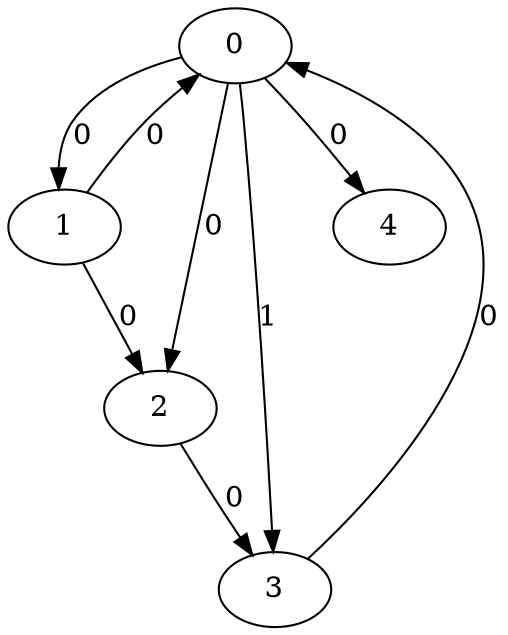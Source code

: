 // Source:524 Canonical: -1 0 0 1 0 0 -1 0 -1 -1 -1 -1 -1 0 -1 0 -1 -1 -1 -1 -1 -1 -1 -1 -1
digraph HRA_from_524_graph_000 {
  0 -> 1 [label="0"];
  0 -> 2 [label="0"];
  0 -> 3 [label="1"];
  1 -> 0 [label="0"];
  1 -> 2 [label="0"];
  2 -> 3 [label="0"];
  3 -> 0 [label="0"];
  0 -> 4 [label="0"];
}

// Source:524 Canonical: -1 0 0 1 0 0 -1 0 -1 -1 -1 -1 -1 0 -1 0 -1 -1 -1 -1 0 -1 -1 -1 -1
digraph HRA_from_524_graph_001 {
  0 -> 1 [label="0"];
  0 -> 2 [label="0"];
  0 -> 3 [label="1"];
  1 -> 0 [label="0"];
  1 -> 2 [label="0"];
  2 -> 3 [label="0"];
  3 -> 0 [label="0"];
  0 -> 4 [label="0"];
  4 -> 0 [label="0"];
}

// Source:524 Canonical: -1 0 0 1 -1 0 -1 0 -1 0 -1 -1 -1 0 -1 0 -1 -1 -1 -1 -1 -1 -1 -1 -1
digraph HRA_from_524_graph_002 {
  0 -> 1 [label="0"];
  0 -> 2 [label="0"];
  0 -> 3 [label="1"];
  1 -> 0 [label="0"];
  1 -> 2 [label="0"];
  2 -> 3 [label="0"];
  3 -> 0 [label="0"];
  1 -> 4 [label="0"];
}

// Source:524 Canonical: -1 0 0 1 0 0 -1 0 -1 0 -1 -1 -1 0 -1 0 -1 -1 -1 -1 -1 -1 -1 -1 -1
digraph HRA_from_524_graph_003 {
  0 -> 1 [label="0"];
  0 -> 2 [label="0"];
  0 -> 3 [label="1"];
  1 -> 0 [label="0"];
  1 -> 2 [label="0"];
  2 -> 3 [label="0"];
  3 -> 0 [label="0"];
  0 -> 4 [label="0"];
  1 -> 4 [label="0"];
}

// Source:524 Canonical: -1 0 0 1 -1 0 -1 0 -1 0 -1 -1 -1 0 -1 0 -1 -1 -1 -1 0 -1 -1 -1 -1
digraph HRA_from_524_graph_004 {
  0 -> 1 [label="0"];
  0 -> 2 [label="0"];
  0 -> 3 [label="1"];
  1 -> 0 [label="0"];
  1 -> 2 [label="0"];
  2 -> 3 [label="0"];
  3 -> 0 [label="0"];
  4 -> 0 [label="0"];
  1 -> 4 [label="0"];
}

// Source:524 Canonical: -1 0 0 1 0 0 -1 0 -1 0 -1 -1 -1 0 -1 0 -1 -1 -1 -1 0 -1 -1 -1 -1
digraph HRA_from_524_graph_005 {
  0 -> 1 [label="0"];
  0 -> 2 [label="0"];
  0 -> 3 [label="1"];
  1 -> 0 [label="0"];
  1 -> 2 [label="0"];
  2 -> 3 [label="0"];
  3 -> 0 [label="0"];
  0 -> 4 [label="0"];
  4 -> 0 [label="0"];
  1 -> 4 [label="0"];
}

// Source:524 Canonical: -1 0 0 1 0 0 -1 0 -1 -1 -1 -1 -1 0 -1 0 -1 -1 -1 -1 -1 0 -1 -1 -1
digraph HRA_from_524_graph_006 {
  0 -> 1 [label="0"];
  0 -> 2 [label="0"];
  0 -> 3 [label="1"];
  1 -> 0 [label="0"];
  1 -> 2 [label="0"];
  2 -> 3 [label="0"];
  3 -> 0 [label="0"];
  0 -> 4 [label="0"];
  4 -> 1 [label="0"];
}

// Source:524 Canonical: -1 0 0 1 0 0 -1 0 -1 -1 -1 -1 -1 0 -1 0 -1 -1 -1 -1 0 0 -1 -1 -1
digraph HRA_from_524_graph_007 {
  0 -> 1 [label="0"];
  0 -> 2 [label="0"];
  0 -> 3 [label="1"];
  1 -> 0 [label="0"];
  1 -> 2 [label="0"];
  2 -> 3 [label="0"];
  3 -> 0 [label="0"];
  0 -> 4 [label="0"];
  4 -> 0 [label="0"];
  4 -> 1 [label="0"];
}

// Source:524 Canonical: -1 0 0 1 -1 0 -1 0 -1 0 -1 -1 -1 0 -1 0 -1 -1 -1 -1 -1 0 -1 -1 -1
digraph HRA_from_524_graph_008 {
  0 -> 1 [label="0"];
  0 -> 2 [label="0"];
  0 -> 3 [label="1"];
  1 -> 0 [label="0"];
  1 -> 2 [label="0"];
  2 -> 3 [label="0"];
  3 -> 0 [label="0"];
  1 -> 4 [label="0"];
  4 -> 1 [label="0"];
}

// Source:524 Canonical: -1 0 0 1 0 0 -1 0 -1 0 -1 -1 -1 0 -1 0 -1 -1 -1 -1 -1 0 -1 -1 -1
digraph HRA_from_524_graph_009 {
  0 -> 1 [label="0"];
  0 -> 2 [label="0"];
  0 -> 3 [label="1"];
  1 -> 0 [label="0"];
  1 -> 2 [label="0"];
  2 -> 3 [label="0"];
  3 -> 0 [label="0"];
  0 -> 4 [label="0"];
  1 -> 4 [label="0"];
  4 -> 1 [label="0"];
}

// Source:524 Canonical: -1 0 0 1 -1 0 -1 0 -1 0 -1 -1 -1 0 -1 0 -1 -1 -1 -1 0 0 -1 -1 -1
digraph HRA_from_524_graph_010 {
  0 -> 1 [label="0"];
  0 -> 2 [label="0"];
  0 -> 3 [label="1"];
  1 -> 0 [label="0"];
  1 -> 2 [label="0"];
  2 -> 3 [label="0"];
  3 -> 0 [label="0"];
  4 -> 0 [label="0"];
  1 -> 4 [label="0"];
  4 -> 1 [label="0"];
}

// Source:524 Canonical: -1 0 0 1 0 0 -1 0 -1 0 -1 -1 -1 0 -1 0 -1 -1 -1 -1 0 0 -1 -1 -1
digraph HRA_from_524_graph_011 {
  0 -> 1 [label="0"];
  0 -> 2 [label="0"];
  0 -> 3 [label="1"];
  1 -> 0 [label="0"];
  1 -> 2 [label="0"];
  2 -> 3 [label="0"];
  3 -> 0 [label="0"];
  0 -> 4 [label="0"];
  4 -> 0 [label="0"];
  1 -> 4 [label="0"];
  4 -> 1 [label="0"];
}

// Source:524 Canonical: -1 0 0 1 -1 0 -1 0 -1 -1 -1 -1 -1 0 0 0 -1 -1 -1 -1 -1 -1 -1 -1 -1
digraph HRA_from_524_graph_012 {
  0 -> 1 [label="0"];
  0 -> 2 [label="0"];
  0 -> 3 [label="1"];
  1 -> 0 [label="0"];
  1 -> 2 [label="0"];
  2 -> 3 [label="0"];
  3 -> 0 [label="0"];
  2 -> 4 [label="0"];
}

// Source:524 Canonical: -1 0 0 1 0 0 -1 0 -1 -1 -1 -1 -1 0 0 0 -1 -1 -1 -1 -1 -1 -1 -1 -1
digraph HRA_from_524_graph_013 {
  0 -> 1 [label="0"];
  0 -> 2 [label="0"];
  0 -> 3 [label="1"];
  1 -> 0 [label="0"];
  1 -> 2 [label="0"];
  2 -> 3 [label="0"];
  3 -> 0 [label="0"];
  0 -> 4 [label="0"];
  2 -> 4 [label="0"];
}

// Source:524 Canonical: -1 0 0 1 -1 0 -1 0 -1 -1 -1 -1 -1 0 0 0 -1 -1 -1 -1 0 -1 -1 -1 -1
digraph HRA_from_524_graph_014 {
  0 -> 1 [label="0"];
  0 -> 2 [label="0"];
  0 -> 3 [label="1"];
  1 -> 0 [label="0"];
  1 -> 2 [label="0"];
  2 -> 3 [label="0"];
  3 -> 0 [label="0"];
  4 -> 0 [label="0"];
  2 -> 4 [label="0"];
}

// Source:524 Canonical: -1 0 0 1 0 0 -1 0 -1 -1 -1 -1 -1 0 0 0 -1 -1 -1 -1 0 -1 -1 -1 -1
digraph HRA_from_524_graph_015 {
  0 -> 1 [label="0"];
  0 -> 2 [label="0"];
  0 -> 3 [label="1"];
  1 -> 0 [label="0"];
  1 -> 2 [label="0"];
  2 -> 3 [label="0"];
  3 -> 0 [label="0"];
  0 -> 4 [label="0"];
  4 -> 0 [label="0"];
  2 -> 4 [label="0"];
}

// Source:524 Canonical: -1 0 0 1 -1 0 -1 0 -1 0 -1 -1 -1 0 0 0 -1 -1 -1 -1 -1 -1 -1 -1 -1
digraph HRA_from_524_graph_016 {
  0 -> 1 [label="0"];
  0 -> 2 [label="0"];
  0 -> 3 [label="1"];
  1 -> 0 [label="0"];
  1 -> 2 [label="0"];
  2 -> 3 [label="0"];
  3 -> 0 [label="0"];
  1 -> 4 [label="0"];
  2 -> 4 [label="0"];
}

// Source:524 Canonical: -1 0 0 1 0 0 -1 0 -1 0 -1 -1 -1 0 0 0 -1 -1 -1 -1 -1 -1 -1 -1 -1
digraph HRA_from_524_graph_017 {
  0 -> 1 [label="0"];
  0 -> 2 [label="0"];
  0 -> 3 [label="1"];
  1 -> 0 [label="0"];
  1 -> 2 [label="0"];
  2 -> 3 [label="0"];
  3 -> 0 [label="0"];
  0 -> 4 [label="0"];
  1 -> 4 [label="0"];
  2 -> 4 [label="0"];
}

// Source:524 Canonical: -1 0 0 1 -1 0 -1 0 -1 0 -1 -1 -1 0 0 0 -1 -1 -1 -1 0 -1 -1 -1 -1
digraph HRA_from_524_graph_018 {
  0 -> 1 [label="0"];
  0 -> 2 [label="0"];
  0 -> 3 [label="1"];
  1 -> 0 [label="0"];
  1 -> 2 [label="0"];
  2 -> 3 [label="0"];
  3 -> 0 [label="0"];
  4 -> 0 [label="0"];
  1 -> 4 [label="0"];
  2 -> 4 [label="0"];
}

// Source:524 Canonical: -1 0 0 1 0 0 -1 0 -1 0 -1 -1 -1 0 0 0 -1 -1 -1 -1 0 -1 -1 -1 -1
digraph HRA_from_524_graph_019 {
  0 -> 1 [label="0"];
  0 -> 2 [label="0"];
  0 -> 3 [label="1"];
  1 -> 0 [label="0"];
  1 -> 2 [label="0"];
  2 -> 3 [label="0"];
  3 -> 0 [label="0"];
  0 -> 4 [label="0"];
  4 -> 0 [label="0"];
  1 -> 4 [label="0"];
  2 -> 4 [label="0"];
}

// Source:524 Canonical: -1 0 0 1 -1 0 -1 0 -1 -1 -1 -1 -1 0 0 0 -1 -1 -1 -1 -1 0 -1 -1 -1
digraph HRA_from_524_graph_020 {
  0 -> 1 [label="0"];
  0 -> 2 [label="0"];
  0 -> 3 [label="1"];
  1 -> 0 [label="0"];
  1 -> 2 [label="0"];
  2 -> 3 [label="0"];
  3 -> 0 [label="0"];
  4 -> 1 [label="0"];
  2 -> 4 [label="0"];
}

// Source:524 Canonical: -1 0 0 1 0 0 -1 0 -1 -1 -1 -1 -1 0 0 0 -1 -1 -1 -1 -1 0 -1 -1 -1
digraph HRA_from_524_graph_021 {
  0 -> 1 [label="0"];
  0 -> 2 [label="0"];
  0 -> 3 [label="1"];
  1 -> 0 [label="0"];
  1 -> 2 [label="0"];
  2 -> 3 [label="0"];
  3 -> 0 [label="0"];
  0 -> 4 [label="0"];
  4 -> 1 [label="0"];
  2 -> 4 [label="0"];
}

// Source:524 Canonical: -1 0 0 1 -1 0 -1 0 -1 -1 -1 -1 -1 0 0 0 -1 -1 -1 -1 0 0 -1 -1 -1
digraph HRA_from_524_graph_022 {
  0 -> 1 [label="0"];
  0 -> 2 [label="0"];
  0 -> 3 [label="1"];
  1 -> 0 [label="0"];
  1 -> 2 [label="0"];
  2 -> 3 [label="0"];
  3 -> 0 [label="0"];
  4 -> 0 [label="0"];
  4 -> 1 [label="0"];
  2 -> 4 [label="0"];
}

// Source:524 Canonical: -1 0 0 1 0 0 -1 0 -1 -1 -1 -1 -1 0 0 0 -1 -1 -1 -1 0 0 -1 -1 -1
digraph HRA_from_524_graph_023 {
  0 -> 1 [label="0"];
  0 -> 2 [label="0"];
  0 -> 3 [label="1"];
  1 -> 0 [label="0"];
  1 -> 2 [label="0"];
  2 -> 3 [label="0"];
  3 -> 0 [label="0"];
  0 -> 4 [label="0"];
  4 -> 0 [label="0"];
  4 -> 1 [label="0"];
  2 -> 4 [label="0"];
}

// Source:524 Canonical: -1 0 0 1 -1 0 -1 0 -1 0 -1 -1 -1 0 0 0 -1 -1 -1 -1 -1 0 -1 -1 -1
digraph HRA_from_524_graph_024 {
  0 -> 1 [label="0"];
  0 -> 2 [label="0"];
  0 -> 3 [label="1"];
  1 -> 0 [label="0"];
  1 -> 2 [label="0"];
  2 -> 3 [label="0"];
  3 -> 0 [label="0"];
  1 -> 4 [label="0"];
  4 -> 1 [label="0"];
  2 -> 4 [label="0"];
}

// Source:524 Canonical: -1 0 0 1 0 0 -1 0 -1 0 -1 -1 -1 0 0 0 -1 -1 -1 -1 -1 0 -1 -1 -1
digraph HRA_from_524_graph_025 {
  0 -> 1 [label="0"];
  0 -> 2 [label="0"];
  0 -> 3 [label="1"];
  1 -> 0 [label="0"];
  1 -> 2 [label="0"];
  2 -> 3 [label="0"];
  3 -> 0 [label="0"];
  0 -> 4 [label="0"];
  1 -> 4 [label="0"];
  4 -> 1 [label="0"];
  2 -> 4 [label="0"];
}

// Source:524 Canonical: -1 0 0 1 -1 0 -1 0 -1 0 -1 -1 -1 0 0 0 -1 -1 -1 -1 0 0 -1 -1 -1
digraph HRA_from_524_graph_026 {
  0 -> 1 [label="0"];
  0 -> 2 [label="0"];
  0 -> 3 [label="1"];
  1 -> 0 [label="0"];
  1 -> 2 [label="0"];
  2 -> 3 [label="0"];
  3 -> 0 [label="0"];
  4 -> 0 [label="0"];
  1 -> 4 [label="0"];
  4 -> 1 [label="0"];
  2 -> 4 [label="0"];
}

// Source:524 Canonical: -1 0 0 1 0 0 -1 0 -1 0 -1 -1 -1 0 0 0 -1 -1 -1 -1 0 0 -1 -1 -1
digraph HRA_from_524_graph_027 {
  0 -> 1 [label="0"];
  0 -> 2 [label="0"];
  0 -> 3 [label="1"];
  1 -> 0 [label="0"];
  1 -> 2 [label="0"];
  2 -> 3 [label="0"];
  3 -> 0 [label="0"];
  0 -> 4 [label="0"];
  4 -> 0 [label="0"];
  1 -> 4 [label="0"];
  4 -> 1 [label="0"];
  2 -> 4 [label="0"];
}

// Source:524 Canonical: -1 0 0 1 0 0 -1 0 -1 -1 -1 -1 -1 0 -1 0 -1 -1 -1 -1 -1 -1 0 -1 -1
digraph HRA_from_524_graph_028 {
  0 -> 1 [label="0"];
  0 -> 2 [label="0"];
  0 -> 3 [label="1"];
  1 -> 0 [label="0"];
  1 -> 2 [label="0"];
  2 -> 3 [label="0"];
  3 -> 0 [label="0"];
  0 -> 4 [label="0"];
  4 -> 2 [label="0"];
}

// Source:524 Canonical: -1 0 0 1 0 0 -1 0 -1 -1 -1 -1 -1 0 -1 0 -1 -1 -1 -1 0 -1 0 -1 -1
digraph HRA_from_524_graph_029 {
  0 -> 1 [label="0"];
  0 -> 2 [label="0"];
  0 -> 3 [label="1"];
  1 -> 0 [label="0"];
  1 -> 2 [label="0"];
  2 -> 3 [label="0"];
  3 -> 0 [label="0"];
  0 -> 4 [label="0"];
  4 -> 0 [label="0"];
  4 -> 2 [label="0"];
}

// Source:524 Canonical: -1 0 0 1 -1 0 -1 0 -1 0 -1 -1 -1 0 -1 0 -1 -1 -1 -1 -1 -1 0 -1 -1
digraph HRA_from_524_graph_030 {
  0 -> 1 [label="0"];
  0 -> 2 [label="0"];
  0 -> 3 [label="1"];
  1 -> 0 [label="0"];
  1 -> 2 [label="0"];
  2 -> 3 [label="0"];
  3 -> 0 [label="0"];
  1 -> 4 [label="0"];
  4 -> 2 [label="0"];
}

// Source:524 Canonical: -1 0 0 1 0 0 -1 0 -1 0 -1 -1 -1 0 -1 0 -1 -1 -1 -1 -1 -1 0 -1 -1
digraph HRA_from_524_graph_031 {
  0 -> 1 [label="0"];
  0 -> 2 [label="0"];
  0 -> 3 [label="1"];
  1 -> 0 [label="0"];
  1 -> 2 [label="0"];
  2 -> 3 [label="0"];
  3 -> 0 [label="0"];
  0 -> 4 [label="0"];
  1 -> 4 [label="0"];
  4 -> 2 [label="0"];
}

// Source:524 Canonical: -1 0 0 1 -1 0 -1 0 -1 0 -1 -1 -1 0 -1 0 -1 -1 -1 -1 0 -1 0 -1 -1
digraph HRA_from_524_graph_032 {
  0 -> 1 [label="0"];
  0 -> 2 [label="0"];
  0 -> 3 [label="1"];
  1 -> 0 [label="0"];
  1 -> 2 [label="0"];
  2 -> 3 [label="0"];
  3 -> 0 [label="0"];
  4 -> 0 [label="0"];
  1 -> 4 [label="0"];
  4 -> 2 [label="0"];
}

// Source:524 Canonical: -1 0 0 1 0 0 -1 0 -1 0 -1 -1 -1 0 -1 0 -1 -1 -1 -1 0 -1 0 -1 -1
digraph HRA_from_524_graph_033 {
  0 -> 1 [label="0"];
  0 -> 2 [label="0"];
  0 -> 3 [label="1"];
  1 -> 0 [label="0"];
  1 -> 2 [label="0"];
  2 -> 3 [label="0"];
  3 -> 0 [label="0"];
  0 -> 4 [label="0"];
  4 -> 0 [label="0"];
  1 -> 4 [label="0"];
  4 -> 2 [label="0"];
}

// Source:524 Canonical: -1 0 0 1 0 0 -1 0 -1 -1 -1 -1 -1 0 -1 0 -1 -1 -1 -1 -1 0 0 -1 -1
digraph HRA_from_524_graph_034 {
  0 -> 1 [label="0"];
  0 -> 2 [label="0"];
  0 -> 3 [label="1"];
  1 -> 0 [label="0"];
  1 -> 2 [label="0"];
  2 -> 3 [label="0"];
  3 -> 0 [label="0"];
  0 -> 4 [label="0"];
  4 -> 1 [label="0"];
  4 -> 2 [label="0"];
}

// Source:524 Canonical: -1 0 0 1 0 0 -1 0 -1 -1 -1 -1 -1 0 -1 0 -1 -1 -1 -1 0 0 0 -1 -1
digraph HRA_from_524_graph_035 {
  0 -> 1 [label="0"];
  0 -> 2 [label="0"];
  0 -> 3 [label="1"];
  1 -> 0 [label="0"];
  1 -> 2 [label="0"];
  2 -> 3 [label="0"];
  3 -> 0 [label="0"];
  0 -> 4 [label="0"];
  4 -> 0 [label="0"];
  4 -> 1 [label="0"];
  4 -> 2 [label="0"];
}

// Source:524 Canonical: -1 0 0 1 -1 0 -1 0 -1 0 -1 -1 -1 0 -1 0 -1 -1 -1 -1 -1 0 0 -1 -1
digraph HRA_from_524_graph_036 {
  0 -> 1 [label="0"];
  0 -> 2 [label="0"];
  0 -> 3 [label="1"];
  1 -> 0 [label="0"];
  1 -> 2 [label="0"];
  2 -> 3 [label="0"];
  3 -> 0 [label="0"];
  1 -> 4 [label="0"];
  4 -> 1 [label="0"];
  4 -> 2 [label="0"];
}

// Source:524 Canonical: -1 0 0 1 0 0 -1 0 -1 0 -1 -1 -1 0 -1 0 -1 -1 -1 -1 -1 0 0 -1 -1
digraph HRA_from_524_graph_037 {
  0 -> 1 [label="0"];
  0 -> 2 [label="0"];
  0 -> 3 [label="1"];
  1 -> 0 [label="0"];
  1 -> 2 [label="0"];
  2 -> 3 [label="0"];
  3 -> 0 [label="0"];
  0 -> 4 [label="0"];
  1 -> 4 [label="0"];
  4 -> 1 [label="0"];
  4 -> 2 [label="0"];
}

// Source:524 Canonical: -1 0 0 1 -1 0 -1 0 -1 0 -1 -1 -1 0 -1 0 -1 -1 -1 -1 0 0 0 -1 -1
digraph HRA_from_524_graph_038 {
  0 -> 1 [label="0"];
  0 -> 2 [label="0"];
  0 -> 3 [label="1"];
  1 -> 0 [label="0"];
  1 -> 2 [label="0"];
  2 -> 3 [label="0"];
  3 -> 0 [label="0"];
  4 -> 0 [label="0"];
  1 -> 4 [label="0"];
  4 -> 1 [label="0"];
  4 -> 2 [label="0"];
}

// Source:524 Canonical: -1 0 0 1 0 0 -1 0 -1 0 -1 -1 -1 0 -1 0 -1 -1 -1 -1 0 0 0 -1 -1
digraph HRA_from_524_graph_039 {
  0 -> 1 [label="0"];
  0 -> 2 [label="0"];
  0 -> 3 [label="1"];
  1 -> 0 [label="0"];
  1 -> 2 [label="0"];
  2 -> 3 [label="0"];
  3 -> 0 [label="0"];
  0 -> 4 [label="0"];
  4 -> 0 [label="0"];
  1 -> 4 [label="0"];
  4 -> 1 [label="0"];
  4 -> 2 [label="0"];
}

// Source:524 Canonical: -1 0 0 1 -1 0 -1 0 -1 -1 -1 -1 -1 0 0 0 -1 -1 -1 -1 -1 -1 0 -1 -1
digraph HRA_from_524_graph_040 {
  0 -> 1 [label="0"];
  0 -> 2 [label="0"];
  0 -> 3 [label="1"];
  1 -> 0 [label="0"];
  1 -> 2 [label="0"];
  2 -> 3 [label="0"];
  3 -> 0 [label="0"];
  2 -> 4 [label="0"];
  4 -> 2 [label="0"];
}

// Source:524 Canonical: -1 0 0 1 0 0 -1 0 -1 -1 -1 -1 -1 0 0 0 -1 -1 -1 -1 -1 -1 0 -1 -1
digraph HRA_from_524_graph_041 {
  0 -> 1 [label="0"];
  0 -> 2 [label="0"];
  0 -> 3 [label="1"];
  1 -> 0 [label="0"];
  1 -> 2 [label="0"];
  2 -> 3 [label="0"];
  3 -> 0 [label="0"];
  0 -> 4 [label="0"];
  2 -> 4 [label="0"];
  4 -> 2 [label="0"];
}

// Source:524 Canonical: -1 0 0 1 -1 0 -1 0 -1 -1 -1 -1 -1 0 0 0 -1 -1 -1 -1 0 -1 0 -1 -1
digraph HRA_from_524_graph_042 {
  0 -> 1 [label="0"];
  0 -> 2 [label="0"];
  0 -> 3 [label="1"];
  1 -> 0 [label="0"];
  1 -> 2 [label="0"];
  2 -> 3 [label="0"];
  3 -> 0 [label="0"];
  4 -> 0 [label="0"];
  2 -> 4 [label="0"];
  4 -> 2 [label="0"];
}

// Source:524 Canonical: -1 0 0 1 0 0 -1 0 -1 -1 -1 -1 -1 0 0 0 -1 -1 -1 -1 0 -1 0 -1 -1
digraph HRA_from_524_graph_043 {
  0 -> 1 [label="0"];
  0 -> 2 [label="0"];
  0 -> 3 [label="1"];
  1 -> 0 [label="0"];
  1 -> 2 [label="0"];
  2 -> 3 [label="0"];
  3 -> 0 [label="0"];
  0 -> 4 [label="0"];
  4 -> 0 [label="0"];
  2 -> 4 [label="0"];
  4 -> 2 [label="0"];
}

// Source:524 Canonical: -1 0 0 1 -1 0 -1 0 -1 0 -1 -1 -1 0 0 0 -1 -1 -1 -1 -1 -1 0 -1 -1
digraph HRA_from_524_graph_044 {
  0 -> 1 [label="0"];
  0 -> 2 [label="0"];
  0 -> 3 [label="1"];
  1 -> 0 [label="0"];
  1 -> 2 [label="0"];
  2 -> 3 [label="0"];
  3 -> 0 [label="0"];
  1 -> 4 [label="0"];
  2 -> 4 [label="0"];
  4 -> 2 [label="0"];
}

// Source:524 Canonical: -1 0 0 1 0 0 -1 0 -1 0 -1 -1 -1 0 0 0 -1 -1 -1 -1 -1 -1 0 -1 -1
digraph HRA_from_524_graph_045 {
  0 -> 1 [label="0"];
  0 -> 2 [label="0"];
  0 -> 3 [label="1"];
  1 -> 0 [label="0"];
  1 -> 2 [label="0"];
  2 -> 3 [label="0"];
  3 -> 0 [label="0"];
  0 -> 4 [label="0"];
  1 -> 4 [label="0"];
  2 -> 4 [label="0"];
  4 -> 2 [label="0"];
}

// Source:524 Canonical: -1 0 0 1 -1 0 -1 0 -1 0 -1 -1 -1 0 0 0 -1 -1 -1 -1 0 -1 0 -1 -1
digraph HRA_from_524_graph_046 {
  0 -> 1 [label="0"];
  0 -> 2 [label="0"];
  0 -> 3 [label="1"];
  1 -> 0 [label="0"];
  1 -> 2 [label="0"];
  2 -> 3 [label="0"];
  3 -> 0 [label="0"];
  4 -> 0 [label="0"];
  1 -> 4 [label="0"];
  2 -> 4 [label="0"];
  4 -> 2 [label="0"];
}

// Source:524 Canonical: -1 0 0 1 0 0 -1 0 -1 0 -1 -1 -1 0 0 0 -1 -1 -1 -1 0 -1 0 -1 -1
digraph HRA_from_524_graph_047 {
  0 -> 1 [label="0"];
  0 -> 2 [label="0"];
  0 -> 3 [label="1"];
  1 -> 0 [label="0"];
  1 -> 2 [label="0"];
  2 -> 3 [label="0"];
  3 -> 0 [label="0"];
  0 -> 4 [label="0"];
  4 -> 0 [label="0"];
  1 -> 4 [label="0"];
  2 -> 4 [label="0"];
  4 -> 2 [label="0"];
}

// Source:524 Canonical: -1 0 0 1 -1 0 -1 0 -1 -1 -1 -1 -1 0 0 0 -1 -1 -1 -1 -1 0 0 -1 -1
digraph HRA_from_524_graph_048 {
  0 -> 1 [label="0"];
  0 -> 2 [label="0"];
  0 -> 3 [label="1"];
  1 -> 0 [label="0"];
  1 -> 2 [label="0"];
  2 -> 3 [label="0"];
  3 -> 0 [label="0"];
  4 -> 1 [label="0"];
  2 -> 4 [label="0"];
  4 -> 2 [label="0"];
}

// Source:524 Canonical: -1 0 0 1 0 0 -1 0 -1 -1 -1 -1 -1 0 0 0 -1 -1 -1 -1 -1 0 0 -1 -1
digraph HRA_from_524_graph_049 {
  0 -> 1 [label="0"];
  0 -> 2 [label="0"];
  0 -> 3 [label="1"];
  1 -> 0 [label="0"];
  1 -> 2 [label="0"];
  2 -> 3 [label="0"];
  3 -> 0 [label="0"];
  0 -> 4 [label="0"];
  4 -> 1 [label="0"];
  2 -> 4 [label="0"];
  4 -> 2 [label="0"];
}

// Source:524 Canonical: -1 0 0 1 -1 0 -1 0 -1 -1 -1 -1 -1 0 0 0 -1 -1 -1 -1 0 0 0 -1 -1
digraph HRA_from_524_graph_050 {
  0 -> 1 [label="0"];
  0 -> 2 [label="0"];
  0 -> 3 [label="1"];
  1 -> 0 [label="0"];
  1 -> 2 [label="0"];
  2 -> 3 [label="0"];
  3 -> 0 [label="0"];
  4 -> 0 [label="0"];
  4 -> 1 [label="0"];
  2 -> 4 [label="0"];
  4 -> 2 [label="0"];
}

// Source:524 Canonical: -1 0 0 1 0 0 -1 0 -1 -1 -1 -1 -1 0 0 0 -1 -1 -1 -1 0 0 0 -1 -1
digraph HRA_from_524_graph_051 {
  0 -> 1 [label="0"];
  0 -> 2 [label="0"];
  0 -> 3 [label="1"];
  1 -> 0 [label="0"];
  1 -> 2 [label="0"];
  2 -> 3 [label="0"];
  3 -> 0 [label="0"];
  0 -> 4 [label="0"];
  4 -> 0 [label="0"];
  4 -> 1 [label="0"];
  2 -> 4 [label="0"];
  4 -> 2 [label="0"];
}

// Source:524 Canonical: -1 0 0 1 -1 0 -1 0 -1 0 -1 -1 -1 0 0 0 -1 -1 -1 -1 -1 0 0 -1 -1
digraph HRA_from_524_graph_052 {
  0 -> 1 [label="0"];
  0 -> 2 [label="0"];
  0 -> 3 [label="1"];
  1 -> 0 [label="0"];
  1 -> 2 [label="0"];
  2 -> 3 [label="0"];
  3 -> 0 [label="0"];
  1 -> 4 [label="0"];
  4 -> 1 [label="0"];
  2 -> 4 [label="0"];
  4 -> 2 [label="0"];
}

// Source:524 Canonical: -1 0 0 1 0 0 -1 0 -1 0 -1 -1 -1 0 0 0 -1 -1 -1 -1 -1 0 0 -1 -1
digraph HRA_from_524_graph_053 {
  0 -> 1 [label="0"];
  0 -> 2 [label="0"];
  0 -> 3 [label="1"];
  1 -> 0 [label="0"];
  1 -> 2 [label="0"];
  2 -> 3 [label="0"];
  3 -> 0 [label="0"];
  0 -> 4 [label="0"];
  1 -> 4 [label="0"];
  4 -> 1 [label="0"];
  2 -> 4 [label="0"];
  4 -> 2 [label="0"];
}

// Source:524 Canonical: -1 0 0 1 -1 0 -1 0 -1 0 -1 -1 -1 0 0 0 -1 -1 -1 -1 0 0 0 -1 -1
digraph HRA_from_524_graph_054 {
  0 -> 1 [label="0"];
  0 -> 2 [label="0"];
  0 -> 3 [label="1"];
  1 -> 0 [label="0"];
  1 -> 2 [label="0"];
  2 -> 3 [label="0"];
  3 -> 0 [label="0"];
  4 -> 0 [label="0"];
  1 -> 4 [label="0"];
  4 -> 1 [label="0"];
  2 -> 4 [label="0"];
  4 -> 2 [label="0"];
}

// Source:524 Canonical: -1 0 0 1 0 0 -1 0 -1 0 -1 -1 -1 0 0 0 -1 -1 -1 -1 0 0 0 -1 -1
digraph HRA_from_524_graph_055 {
  0 -> 1 [label="0"];
  0 -> 2 [label="0"];
  0 -> 3 [label="1"];
  1 -> 0 [label="0"];
  1 -> 2 [label="0"];
  2 -> 3 [label="0"];
  3 -> 0 [label="0"];
  0 -> 4 [label="0"];
  4 -> 0 [label="0"];
  1 -> 4 [label="0"];
  4 -> 1 [label="0"];
  2 -> 4 [label="0"];
  4 -> 2 [label="0"];
}

// Source:524 Canonical: -1 0 0 1 -1 0 -1 0 -1 -1 -1 -1 -1 0 -1 0 -1 -1 -1 0 -1 -1 -1 -1 -1
digraph HRA_from_524_graph_056 {
  0 -> 1 [label="0"];
  0 -> 2 [label="0"];
  0 -> 3 [label="1"];
  1 -> 0 [label="0"];
  1 -> 2 [label="0"];
  2 -> 3 [label="0"];
  3 -> 0 [label="0"];
  3 -> 4 [label="0"];
}

// Source:524 Canonical: -1 0 0 1 0 0 -1 0 -1 -1 -1 -1 -1 0 -1 0 -1 -1 -1 0 -1 -1 -1 -1 -1
digraph HRA_from_524_graph_057 {
  0 -> 1 [label="0"];
  0 -> 2 [label="0"];
  0 -> 3 [label="1"];
  1 -> 0 [label="0"];
  1 -> 2 [label="0"];
  2 -> 3 [label="0"];
  3 -> 0 [label="0"];
  0 -> 4 [label="0"];
  3 -> 4 [label="0"];
}

// Source:524 Canonical: -1 0 0 1 -1 0 -1 0 -1 -1 -1 -1 -1 0 -1 0 -1 -1 -1 0 0 -1 -1 -1 -1
digraph HRA_from_524_graph_058 {
  0 -> 1 [label="0"];
  0 -> 2 [label="0"];
  0 -> 3 [label="1"];
  1 -> 0 [label="0"];
  1 -> 2 [label="0"];
  2 -> 3 [label="0"];
  3 -> 0 [label="0"];
  4 -> 0 [label="0"];
  3 -> 4 [label="0"];
}

// Source:524 Canonical: -1 0 0 1 0 0 -1 0 -1 -1 -1 -1 -1 0 -1 0 -1 -1 -1 0 0 -1 -1 -1 -1
digraph HRA_from_524_graph_059 {
  0 -> 1 [label="0"];
  0 -> 2 [label="0"];
  0 -> 3 [label="1"];
  1 -> 0 [label="0"];
  1 -> 2 [label="0"];
  2 -> 3 [label="0"];
  3 -> 0 [label="0"];
  0 -> 4 [label="0"];
  4 -> 0 [label="0"];
  3 -> 4 [label="0"];
}

// Source:524 Canonical: -1 0 0 1 -1 0 -1 0 -1 0 -1 -1 -1 0 -1 0 -1 -1 -1 0 -1 -1 -1 -1 -1
digraph HRA_from_524_graph_060 {
  0 -> 1 [label="0"];
  0 -> 2 [label="0"];
  0 -> 3 [label="1"];
  1 -> 0 [label="0"];
  1 -> 2 [label="0"];
  2 -> 3 [label="0"];
  3 -> 0 [label="0"];
  1 -> 4 [label="0"];
  3 -> 4 [label="0"];
}

// Source:524 Canonical: -1 0 0 1 0 0 -1 0 -1 0 -1 -1 -1 0 -1 0 -1 -1 -1 0 -1 -1 -1 -1 -1
digraph HRA_from_524_graph_061 {
  0 -> 1 [label="0"];
  0 -> 2 [label="0"];
  0 -> 3 [label="1"];
  1 -> 0 [label="0"];
  1 -> 2 [label="0"];
  2 -> 3 [label="0"];
  3 -> 0 [label="0"];
  0 -> 4 [label="0"];
  1 -> 4 [label="0"];
  3 -> 4 [label="0"];
}

// Source:524 Canonical: -1 0 0 1 -1 0 -1 0 -1 0 -1 -1 -1 0 -1 0 -1 -1 -1 0 0 -1 -1 -1 -1
digraph HRA_from_524_graph_062 {
  0 -> 1 [label="0"];
  0 -> 2 [label="0"];
  0 -> 3 [label="1"];
  1 -> 0 [label="0"];
  1 -> 2 [label="0"];
  2 -> 3 [label="0"];
  3 -> 0 [label="0"];
  4 -> 0 [label="0"];
  1 -> 4 [label="0"];
  3 -> 4 [label="0"];
}

// Source:524 Canonical: -1 0 0 1 0 0 -1 0 -1 0 -1 -1 -1 0 -1 0 -1 -1 -1 0 0 -1 -1 -1 -1
digraph HRA_from_524_graph_063 {
  0 -> 1 [label="0"];
  0 -> 2 [label="0"];
  0 -> 3 [label="1"];
  1 -> 0 [label="0"];
  1 -> 2 [label="0"];
  2 -> 3 [label="0"];
  3 -> 0 [label="0"];
  0 -> 4 [label="0"];
  4 -> 0 [label="0"];
  1 -> 4 [label="0"];
  3 -> 4 [label="0"];
}

// Source:524 Canonical: -1 0 0 1 -1 0 -1 0 -1 -1 -1 -1 -1 0 -1 0 -1 -1 -1 0 -1 0 -1 -1 -1
digraph HRA_from_524_graph_064 {
  0 -> 1 [label="0"];
  0 -> 2 [label="0"];
  0 -> 3 [label="1"];
  1 -> 0 [label="0"];
  1 -> 2 [label="0"];
  2 -> 3 [label="0"];
  3 -> 0 [label="0"];
  4 -> 1 [label="0"];
  3 -> 4 [label="0"];
}

// Source:524 Canonical: -1 0 0 1 0 0 -1 0 -1 -1 -1 -1 -1 0 -1 0 -1 -1 -1 0 -1 0 -1 -1 -1
digraph HRA_from_524_graph_065 {
  0 -> 1 [label="0"];
  0 -> 2 [label="0"];
  0 -> 3 [label="1"];
  1 -> 0 [label="0"];
  1 -> 2 [label="0"];
  2 -> 3 [label="0"];
  3 -> 0 [label="0"];
  0 -> 4 [label="0"];
  4 -> 1 [label="0"];
  3 -> 4 [label="0"];
}

// Source:524 Canonical: -1 0 0 1 -1 0 -1 0 -1 -1 -1 -1 -1 0 -1 0 -1 -1 -1 0 0 0 -1 -1 -1
digraph HRA_from_524_graph_066 {
  0 -> 1 [label="0"];
  0 -> 2 [label="0"];
  0 -> 3 [label="1"];
  1 -> 0 [label="0"];
  1 -> 2 [label="0"];
  2 -> 3 [label="0"];
  3 -> 0 [label="0"];
  4 -> 0 [label="0"];
  4 -> 1 [label="0"];
  3 -> 4 [label="0"];
}

// Source:524 Canonical: -1 0 0 1 0 0 -1 0 -1 -1 -1 -1 -1 0 -1 0 -1 -1 -1 0 0 0 -1 -1 -1
digraph HRA_from_524_graph_067 {
  0 -> 1 [label="0"];
  0 -> 2 [label="0"];
  0 -> 3 [label="1"];
  1 -> 0 [label="0"];
  1 -> 2 [label="0"];
  2 -> 3 [label="0"];
  3 -> 0 [label="0"];
  0 -> 4 [label="0"];
  4 -> 0 [label="0"];
  4 -> 1 [label="0"];
  3 -> 4 [label="0"];
}

// Source:524 Canonical: -1 0 0 1 -1 0 -1 0 -1 0 -1 -1 -1 0 -1 0 -1 -1 -1 0 -1 0 -1 -1 -1
digraph HRA_from_524_graph_068 {
  0 -> 1 [label="0"];
  0 -> 2 [label="0"];
  0 -> 3 [label="1"];
  1 -> 0 [label="0"];
  1 -> 2 [label="0"];
  2 -> 3 [label="0"];
  3 -> 0 [label="0"];
  1 -> 4 [label="0"];
  4 -> 1 [label="0"];
  3 -> 4 [label="0"];
}

// Source:524 Canonical: -1 0 0 1 0 0 -1 0 -1 0 -1 -1 -1 0 -1 0 -1 -1 -1 0 -1 0 -1 -1 -1
digraph HRA_from_524_graph_069 {
  0 -> 1 [label="0"];
  0 -> 2 [label="0"];
  0 -> 3 [label="1"];
  1 -> 0 [label="0"];
  1 -> 2 [label="0"];
  2 -> 3 [label="0"];
  3 -> 0 [label="0"];
  0 -> 4 [label="0"];
  1 -> 4 [label="0"];
  4 -> 1 [label="0"];
  3 -> 4 [label="0"];
}

// Source:524 Canonical: -1 0 0 1 -1 0 -1 0 -1 0 -1 -1 -1 0 -1 0 -1 -1 -1 0 0 0 -1 -1 -1
digraph HRA_from_524_graph_070 {
  0 -> 1 [label="0"];
  0 -> 2 [label="0"];
  0 -> 3 [label="1"];
  1 -> 0 [label="0"];
  1 -> 2 [label="0"];
  2 -> 3 [label="0"];
  3 -> 0 [label="0"];
  4 -> 0 [label="0"];
  1 -> 4 [label="0"];
  4 -> 1 [label="0"];
  3 -> 4 [label="0"];
}

// Source:524 Canonical: -1 0 0 1 0 0 -1 0 -1 0 -1 -1 -1 0 -1 0 -1 -1 -1 0 0 0 -1 -1 -1
digraph HRA_from_524_graph_071 {
  0 -> 1 [label="0"];
  0 -> 2 [label="0"];
  0 -> 3 [label="1"];
  1 -> 0 [label="0"];
  1 -> 2 [label="0"];
  2 -> 3 [label="0"];
  3 -> 0 [label="0"];
  0 -> 4 [label="0"];
  4 -> 0 [label="0"];
  1 -> 4 [label="0"];
  4 -> 1 [label="0"];
  3 -> 4 [label="0"];
}

// Source:524 Canonical: -1 0 0 1 -1 0 -1 0 -1 -1 -1 -1 -1 0 0 0 -1 -1 -1 0 -1 -1 -1 -1 -1
digraph HRA_from_524_graph_072 {
  0 -> 1 [label="0"];
  0 -> 2 [label="0"];
  0 -> 3 [label="1"];
  1 -> 0 [label="0"];
  1 -> 2 [label="0"];
  2 -> 3 [label="0"];
  3 -> 0 [label="0"];
  2 -> 4 [label="0"];
  3 -> 4 [label="0"];
}

// Source:524 Canonical: -1 0 0 1 0 0 -1 0 -1 -1 -1 -1 -1 0 0 0 -1 -1 -1 0 -1 -1 -1 -1 -1
digraph HRA_from_524_graph_073 {
  0 -> 1 [label="0"];
  0 -> 2 [label="0"];
  0 -> 3 [label="1"];
  1 -> 0 [label="0"];
  1 -> 2 [label="0"];
  2 -> 3 [label="0"];
  3 -> 0 [label="0"];
  0 -> 4 [label="0"];
  2 -> 4 [label="0"];
  3 -> 4 [label="0"];
}

// Source:524 Canonical: -1 0 0 1 -1 0 -1 0 -1 -1 -1 -1 -1 0 0 0 -1 -1 -1 0 0 -1 -1 -1 -1
digraph HRA_from_524_graph_074 {
  0 -> 1 [label="0"];
  0 -> 2 [label="0"];
  0 -> 3 [label="1"];
  1 -> 0 [label="0"];
  1 -> 2 [label="0"];
  2 -> 3 [label="0"];
  3 -> 0 [label="0"];
  4 -> 0 [label="0"];
  2 -> 4 [label="0"];
  3 -> 4 [label="0"];
}

// Source:524 Canonical: -1 0 0 1 0 0 -1 0 -1 -1 -1 -1 -1 0 0 0 -1 -1 -1 0 0 -1 -1 -1 -1
digraph HRA_from_524_graph_075 {
  0 -> 1 [label="0"];
  0 -> 2 [label="0"];
  0 -> 3 [label="1"];
  1 -> 0 [label="0"];
  1 -> 2 [label="0"];
  2 -> 3 [label="0"];
  3 -> 0 [label="0"];
  0 -> 4 [label="0"];
  4 -> 0 [label="0"];
  2 -> 4 [label="0"];
  3 -> 4 [label="0"];
}

// Source:524 Canonical: -1 0 0 1 -1 0 -1 0 -1 0 -1 -1 -1 0 0 0 -1 -1 -1 0 -1 -1 -1 -1 -1
digraph HRA_from_524_graph_076 {
  0 -> 1 [label="0"];
  0 -> 2 [label="0"];
  0 -> 3 [label="1"];
  1 -> 0 [label="0"];
  1 -> 2 [label="0"];
  2 -> 3 [label="0"];
  3 -> 0 [label="0"];
  1 -> 4 [label="0"];
  2 -> 4 [label="0"];
  3 -> 4 [label="0"];
}

// Source:524 Canonical: -1 0 0 1 0 0 -1 0 -1 0 -1 -1 -1 0 0 0 -1 -1 -1 0 -1 -1 -1 -1 -1
digraph HRA_from_524_graph_077 {
  0 -> 1 [label="0"];
  0 -> 2 [label="0"];
  0 -> 3 [label="1"];
  1 -> 0 [label="0"];
  1 -> 2 [label="0"];
  2 -> 3 [label="0"];
  3 -> 0 [label="0"];
  0 -> 4 [label="0"];
  1 -> 4 [label="0"];
  2 -> 4 [label="0"];
  3 -> 4 [label="0"];
}

// Source:524 Canonical: -1 0 0 1 -1 0 -1 0 -1 0 -1 -1 -1 0 0 0 -1 -1 -1 0 0 -1 -1 -1 -1
digraph HRA_from_524_graph_078 {
  0 -> 1 [label="0"];
  0 -> 2 [label="0"];
  0 -> 3 [label="1"];
  1 -> 0 [label="0"];
  1 -> 2 [label="0"];
  2 -> 3 [label="0"];
  3 -> 0 [label="0"];
  4 -> 0 [label="0"];
  1 -> 4 [label="0"];
  2 -> 4 [label="0"];
  3 -> 4 [label="0"];
}

// Source:524 Canonical: -1 0 0 1 0 0 -1 0 -1 0 -1 -1 -1 0 0 0 -1 -1 -1 0 0 -1 -1 -1 -1
digraph HRA_from_524_graph_079 {
  0 -> 1 [label="0"];
  0 -> 2 [label="0"];
  0 -> 3 [label="1"];
  1 -> 0 [label="0"];
  1 -> 2 [label="0"];
  2 -> 3 [label="0"];
  3 -> 0 [label="0"];
  0 -> 4 [label="0"];
  4 -> 0 [label="0"];
  1 -> 4 [label="0"];
  2 -> 4 [label="0"];
  3 -> 4 [label="0"];
}

// Source:524 Canonical: -1 0 0 1 -1 0 -1 0 -1 -1 -1 -1 -1 0 0 0 -1 -1 -1 0 -1 0 -1 -1 -1
digraph HRA_from_524_graph_080 {
  0 -> 1 [label="0"];
  0 -> 2 [label="0"];
  0 -> 3 [label="1"];
  1 -> 0 [label="0"];
  1 -> 2 [label="0"];
  2 -> 3 [label="0"];
  3 -> 0 [label="0"];
  4 -> 1 [label="0"];
  2 -> 4 [label="0"];
  3 -> 4 [label="0"];
}

// Source:524 Canonical: -1 0 0 1 0 0 -1 0 -1 -1 -1 -1 -1 0 0 0 -1 -1 -1 0 -1 0 -1 -1 -1
digraph HRA_from_524_graph_081 {
  0 -> 1 [label="0"];
  0 -> 2 [label="0"];
  0 -> 3 [label="1"];
  1 -> 0 [label="0"];
  1 -> 2 [label="0"];
  2 -> 3 [label="0"];
  3 -> 0 [label="0"];
  0 -> 4 [label="0"];
  4 -> 1 [label="0"];
  2 -> 4 [label="0"];
  3 -> 4 [label="0"];
}

// Source:524 Canonical: -1 0 0 1 -1 0 -1 0 -1 -1 -1 -1 -1 0 0 0 -1 -1 -1 0 0 0 -1 -1 -1
digraph HRA_from_524_graph_082 {
  0 -> 1 [label="0"];
  0 -> 2 [label="0"];
  0 -> 3 [label="1"];
  1 -> 0 [label="0"];
  1 -> 2 [label="0"];
  2 -> 3 [label="0"];
  3 -> 0 [label="0"];
  4 -> 0 [label="0"];
  4 -> 1 [label="0"];
  2 -> 4 [label="0"];
  3 -> 4 [label="0"];
}

// Source:524 Canonical: -1 0 0 1 0 0 -1 0 -1 -1 -1 -1 -1 0 0 0 -1 -1 -1 0 0 0 -1 -1 -1
digraph HRA_from_524_graph_083 {
  0 -> 1 [label="0"];
  0 -> 2 [label="0"];
  0 -> 3 [label="1"];
  1 -> 0 [label="0"];
  1 -> 2 [label="0"];
  2 -> 3 [label="0"];
  3 -> 0 [label="0"];
  0 -> 4 [label="0"];
  4 -> 0 [label="0"];
  4 -> 1 [label="0"];
  2 -> 4 [label="0"];
  3 -> 4 [label="0"];
}

// Source:524 Canonical: -1 0 0 1 -1 0 -1 0 -1 0 -1 -1 -1 0 0 0 -1 -1 -1 0 -1 0 -1 -1 -1
digraph HRA_from_524_graph_084 {
  0 -> 1 [label="0"];
  0 -> 2 [label="0"];
  0 -> 3 [label="1"];
  1 -> 0 [label="0"];
  1 -> 2 [label="0"];
  2 -> 3 [label="0"];
  3 -> 0 [label="0"];
  1 -> 4 [label="0"];
  4 -> 1 [label="0"];
  2 -> 4 [label="0"];
  3 -> 4 [label="0"];
}

// Source:524 Canonical: -1 0 0 1 0 0 -1 0 -1 0 -1 -1 -1 0 0 0 -1 -1 -1 0 -1 0 -1 -1 -1
digraph HRA_from_524_graph_085 {
  0 -> 1 [label="0"];
  0 -> 2 [label="0"];
  0 -> 3 [label="1"];
  1 -> 0 [label="0"];
  1 -> 2 [label="0"];
  2 -> 3 [label="0"];
  3 -> 0 [label="0"];
  0 -> 4 [label="0"];
  1 -> 4 [label="0"];
  4 -> 1 [label="0"];
  2 -> 4 [label="0"];
  3 -> 4 [label="0"];
}

// Source:524 Canonical: -1 0 0 1 -1 0 -1 0 -1 0 -1 -1 -1 0 0 0 -1 -1 -1 0 0 0 -1 -1 -1
digraph HRA_from_524_graph_086 {
  0 -> 1 [label="0"];
  0 -> 2 [label="0"];
  0 -> 3 [label="1"];
  1 -> 0 [label="0"];
  1 -> 2 [label="0"];
  2 -> 3 [label="0"];
  3 -> 0 [label="0"];
  4 -> 0 [label="0"];
  1 -> 4 [label="0"];
  4 -> 1 [label="0"];
  2 -> 4 [label="0"];
  3 -> 4 [label="0"];
}

// Source:524 Canonical: -1 0 0 1 0 0 -1 0 -1 0 -1 -1 -1 0 0 0 -1 -1 -1 0 0 0 -1 -1 -1
digraph HRA_from_524_graph_087 {
  0 -> 1 [label="0"];
  0 -> 2 [label="0"];
  0 -> 3 [label="1"];
  1 -> 0 [label="0"];
  1 -> 2 [label="0"];
  2 -> 3 [label="0"];
  3 -> 0 [label="0"];
  0 -> 4 [label="0"];
  4 -> 0 [label="0"];
  1 -> 4 [label="0"];
  4 -> 1 [label="0"];
  2 -> 4 [label="0"];
  3 -> 4 [label="0"];
}

// Source:524 Canonical: -1 0 0 1 -1 0 -1 0 -1 -1 -1 -1 -1 0 -1 0 -1 -1 -1 0 -1 -1 0 -1 -1
digraph HRA_from_524_graph_088 {
  0 -> 1 [label="0"];
  0 -> 2 [label="0"];
  0 -> 3 [label="1"];
  1 -> 0 [label="0"];
  1 -> 2 [label="0"];
  2 -> 3 [label="0"];
  3 -> 0 [label="0"];
  4 -> 2 [label="0"];
  3 -> 4 [label="0"];
}

// Source:524 Canonical: -1 0 0 1 0 0 -1 0 -1 -1 -1 -1 -1 0 -1 0 -1 -1 -1 0 -1 -1 0 -1 -1
digraph HRA_from_524_graph_089 {
  0 -> 1 [label="0"];
  0 -> 2 [label="0"];
  0 -> 3 [label="1"];
  1 -> 0 [label="0"];
  1 -> 2 [label="0"];
  2 -> 3 [label="0"];
  3 -> 0 [label="0"];
  0 -> 4 [label="0"];
  4 -> 2 [label="0"];
  3 -> 4 [label="0"];
}

// Source:524 Canonical: -1 0 0 1 -1 0 -1 0 -1 -1 -1 -1 -1 0 -1 0 -1 -1 -1 0 0 -1 0 -1 -1
digraph HRA_from_524_graph_090 {
  0 -> 1 [label="0"];
  0 -> 2 [label="0"];
  0 -> 3 [label="1"];
  1 -> 0 [label="0"];
  1 -> 2 [label="0"];
  2 -> 3 [label="0"];
  3 -> 0 [label="0"];
  4 -> 0 [label="0"];
  4 -> 2 [label="0"];
  3 -> 4 [label="0"];
}

// Source:524 Canonical: -1 0 0 1 0 0 -1 0 -1 -1 -1 -1 -1 0 -1 0 -1 -1 -1 0 0 -1 0 -1 -1
digraph HRA_from_524_graph_091 {
  0 -> 1 [label="0"];
  0 -> 2 [label="0"];
  0 -> 3 [label="1"];
  1 -> 0 [label="0"];
  1 -> 2 [label="0"];
  2 -> 3 [label="0"];
  3 -> 0 [label="0"];
  0 -> 4 [label="0"];
  4 -> 0 [label="0"];
  4 -> 2 [label="0"];
  3 -> 4 [label="0"];
}

// Source:524 Canonical: -1 0 0 1 -1 0 -1 0 -1 0 -1 -1 -1 0 -1 0 -1 -1 -1 0 -1 -1 0 -1 -1
digraph HRA_from_524_graph_092 {
  0 -> 1 [label="0"];
  0 -> 2 [label="0"];
  0 -> 3 [label="1"];
  1 -> 0 [label="0"];
  1 -> 2 [label="0"];
  2 -> 3 [label="0"];
  3 -> 0 [label="0"];
  1 -> 4 [label="0"];
  4 -> 2 [label="0"];
  3 -> 4 [label="0"];
}

// Source:524 Canonical: -1 0 0 1 0 0 -1 0 -1 0 -1 -1 -1 0 -1 0 -1 -1 -1 0 -1 -1 0 -1 -1
digraph HRA_from_524_graph_093 {
  0 -> 1 [label="0"];
  0 -> 2 [label="0"];
  0 -> 3 [label="1"];
  1 -> 0 [label="0"];
  1 -> 2 [label="0"];
  2 -> 3 [label="0"];
  3 -> 0 [label="0"];
  0 -> 4 [label="0"];
  1 -> 4 [label="0"];
  4 -> 2 [label="0"];
  3 -> 4 [label="0"];
}

// Source:524 Canonical: -1 0 0 1 -1 0 -1 0 -1 0 -1 -1 -1 0 -1 0 -1 -1 -1 0 0 -1 0 -1 -1
digraph HRA_from_524_graph_094 {
  0 -> 1 [label="0"];
  0 -> 2 [label="0"];
  0 -> 3 [label="1"];
  1 -> 0 [label="0"];
  1 -> 2 [label="0"];
  2 -> 3 [label="0"];
  3 -> 0 [label="0"];
  4 -> 0 [label="0"];
  1 -> 4 [label="0"];
  4 -> 2 [label="0"];
  3 -> 4 [label="0"];
}

// Source:524 Canonical: -1 0 0 1 0 0 -1 0 -1 0 -1 -1 -1 0 -1 0 -1 -1 -1 0 0 -1 0 -1 -1
digraph HRA_from_524_graph_095 {
  0 -> 1 [label="0"];
  0 -> 2 [label="0"];
  0 -> 3 [label="1"];
  1 -> 0 [label="0"];
  1 -> 2 [label="0"];
  2 -> 3 [label="0"];
  3 -> 0 [label="0"];
  0 -> 4 [label="0"];
  4 -> 0 [label="0"];
  1 -> 4 [label="0"];
  4 -> 2 [label="0"];
  3 -> 4 [label="0"];
}

// Source:524 Canonical: -1 0 0 1 -1 0 -1 0 -1 -1 -1 -1 -1 0 -1 0 -1 -1 -1 0 -1 0 0 -1 -1
digraph HRA_from_524_graph_096 {
  0 -> 1 [label="0"];
  0 -> 2 [label="0"];
  0 -> 3 [label="1"];
  1 -> 0 [label="0"];
  1 -> 2 [label="0"];
  2 -> 3 [label="0"];
  3 -> 0 [label="0"];
  4 -> 1 [label="0"];
  4 -> 2 [label="0"];
  3 -> 4 [label="0"];
}

// Source:524 Canonical: -1 0 0 1 0 0 -1 0 -1 -1 -1 -1 -1 0 -1 0 -1 -1 -1 0 -1 0 0 -1 -1
digraph HRA_from_524_graph_097 {
  0 -> 1 [label="0"];
  0 -> 2 [label="0"];
  0 -> 3 [label="1"];
  1 -> 0 [label="0"];
  1 -> 2 [label="0"];
  2 -> 3 [label="0"];
  3 -> 0 [label="0"];
  0 -> 4 [label="0"];
  4 -> 1 [label="0"];
  4 -> 2 [label="0"];
  3 -> 4 [label="0"];
}

// Source:524 Canonical: -1 0 0 1 -1 0 -1 0 -1 -1 -1 -1 -1 0 -1 0 -1 -1 -1 0 0 0 0 -1 -1
digraph HRA_from_524_graph_098 {
  0 -> 1 [label="0"];
  0 -> 2 [label="0"];
  0 -> 3 [label="1"];
  1 -> 0 [label="0"];
  1 -> 2 [label="0"];
  2 -> 3 [label="0"];
  3 -> 0 [label="0"];
  4 -> 0 [label="0"];
  4 -> 1 [label="0"];
  4 -> 2 [label="0"];
  3 -> 4 [label="0"];
}

// Source:524 Canonical: -1 0 0 1 0 0 -1 0 -1 -1 -1 -1 -1 0 -1 0 -1 -1 -1 0 0 0 0 -1 -1
digraph HRA_from_524_graph_099 {
  0 -> 1 [label="0"];
  0 -> 2 [label="0"];
  0 -> 3 [label="1"];
  1 -> 0 [label="0"];
  1 -> 2 [label="0"];
  2 -> 3 [label="0"];
  3 -> 0 [label="0"];
  0 -> 4 [label="0"];
  4 -> 0 [label="0"];
  4 -> 1 [label="0"];
  4 -> 2 [label="0"];
  3 -> 4 [label="0"];
}

// Source:524 Canonical: -1 0 0 1 -1 0 -1 0 -1 0 -1 -1 -1 0 -1 0 -1 -1 -1 0 -1 0 0 -1 -1
digraph HRA_from_524_graph_100 {
  0 -> 1 [label="0"];
  0 -> 2 [label="0"];
  0 -> 3 [label="1"];
  1 -> 0 [label="0"];
  1 -> 2 [label="0"];
  2 -> 3 [label="0"];
  3 -> 0 [label="0"];
  1 -> 4 [label="0"];
  4 -> 1 [label="0"];
  4 -> 2 [label="0"];
  3 -> 4 [label="0"];
}

// Source:524 Canonical: -1 0 0 1 0 0 -1 0 -1 0 -1 -1 -1 0 -1 0 -1 -1 -1 0 -1 0 0 -1 -1
digraph HRA_from_524_graph_101 {
  0 -> 1 [label="0"];
  0 -> 2 [label="0"];
  0 -> 3 [label="1"];
  1 -> 0 [label="0"];
  1 -> 2 [label="0"];
  2 -> 3 [label="0"];
  3 -> 0 [label="0"];
  0 -> 4 [label="0"];
  1 -> 4 [label="0"];
  4 -> 1 [label="0"];
  4 -> 2 [label="0"];
  3 -> 4 [label="0"];
}

// Source:524 Canonical: -1 0 0 1 -1 0 -1 0 -1 0 -1 -1 -1 0 -1 0 -1 -1 -1 0 0 0 0 -1 -1
digraph HRA_from_524_graph_102 {
  0 -> 1 [label="0"];
  0 -> 2 [label="0"];
  0 -> 3 [label="1"];
  1 -> 0 [label="0"];
  1 -> 2 [label="0"];
  2 -> 3 [label="0"];
  3 -> 0 [label="0"];
  4 -> 0 [label="0"];
  1 -> 4 [label="0"];
  4 -> 1 [label="0"];
  4 -> 2 [label="0"];
  3 -> 4 [label="0"];
}

// Source:524 Canonical: -1 0 0 1 0 0 -1 0 -1 0 -1 -1 -1 0 -1 0 -1 -1 -1 0 0 0 0 -1 -1
digraph HRA_from_524_graph_103 {
  0 -> 1 [label="0"];
  0 -> 2 [label="0"];
  0 -> 3 [label="1"];
  1 -> 0 [label="0"];
  1 -> 2 [label="0"];
  2 -> 3 [label="0"];
  3 -> 0 [label="0"];
  0 -> 4 [label="0"];
  4 -> 0 [label="0"];
  1 -> 4 [label="0"];
  4 -> 1 [label="0"];
  4 -> 2 [label="0"];
  3 -> 4 [label="0"];
}

// Source:524 Canonical: -1 0 0 1 -1 0 -1 0 -1 -1 -1 -1 -1 0 0 0 -1 -1 -1 0 -1 -1 0 -1 -1
digraph HRA_from_524_graph_104 {
  0 -> 1 [label="0"];
  0 -> 2 [label="0"];
  0 -> 3 [label="1"];
  1 -> 0 [label="0"];
  1 -> 2 [label="0"];
  2 -> 3 [label="0"];
  3 -> 0 [label="0"];
  2 -> 4 [label="0"];
  4 -> 2 [label="0"];
  3 -> 4 [label="0"];
}

// Source:524 Canonical: -1 0 0 1 0 0 -1 0 -1 -1 -1 -1 -1 0 0 0 -1 -1 -1 0 -1 -1 0 -1 -1
digraph HRA_from_524_graph_105 {
  0 -> 1 [label="0"];
  0 -> 2 [label="0"];
  0 -> 3 [label="1"];
  1 -> 0 [label="0"];
  1 -> 2 [label="0"];
  2 -> 3 [label="0"];
  3 -> 0 [label="0"];
  0 -> 4 [label="0"];
  2 -> 4 [label="0"];
  4 -> 2 [label="0"];
  3 -> 4 [label="0"];
}

// Source:524 Canonical: -1 0 0 1 -1 0 -1 0 -1 -1 -1 -1 -1 0 0 0 -1 -1 -1 0 0 -1 0 -1 -1
digraph HRA_from_524_graph_106 {
  0 -> 1 [label="0"];
  0 -> 2 [label="0"];
  0 -> 3 [label="1"];
  1 -> 0 [label="0"];
  1 -> 2 [label="0"];
  2 -> 3 [label="0"];
  3 -> 0 [label="0"];
  4 -> 0 [label="0"];
  2 -> 4 [label="0"];
  4 -> 2 [label="0"];
  3 -> 4 [label="0"];
}

// Source:524 Canonical: -1 0 0 1 0 0 -1 0 -1 -1 -1 -1 -1 0 0 0 -1 -1 -1 0 0 -1 0 -1 -1
digraph HRA_from_524_graph_107 {
  0 -> 1 [label="0"];
  0 -> 2 [label="0"];
  0 -> 3 [label="1"];
  1 -> 0 [label="0"];
  1 -> 2 [label="0"];
  2 -> 3 [label="0"];
  3 -> 0 [label="0"];
  0 -> 4 [label="0"];
  4 -> 0 [label="0"];
  2 -> 4 [label="0"];
  4 -> 2 [label="0"];
  3 -> 4 [label="0"];
}

// Source:524 Canonical: -1 0 0 1 -1 0 -1 0 -1 0 -1 -1 -1 0 0 0 -1 -1 -1 0 -1 -1 0 -1 -1
digraph HRA_from_524_graph_108 {
  0 -> 1 [label="0"];
  0 -> 2 [label="0"];
  0 -> 3 [label="1"];
  1 -> 0 [label="0"];
  1 -> 2 [label="0"];
  2 -> 3 [label="0"];
  3 -> 0 [label="0"];
  1 -> 4 [label="0"];
  2 -> 4 [label="0"];
  4 -> 2 [label="0"];
  3 -> 4 [label="0"];
}

// Source:524 Canonical: -1 0 0 1 0 0 -1 0 -1 0 -1 -1 -1 0 0 0 -1 -1 -1 0 -1 -1 0 -1 -1
digraph HRA_from_524_graph_109 {
  0 -> 1 [label="0"];
  0 -> 2 [label="0"];
  0 -> 3 [label="1"];
  1 -> 0 [label="0"];
  1 -> 2 [label="0"];
  2 -> 3 [label="0"];
  3 -> 0 [label="0"];
  0 -> 4 [label="0"];
  1 -> 4 [label="0"];
  2 -> 4 [label="0"];
  4 -> 2 [label="0"];
  3 -> 4 [label="0"];
}

// Source:524 Canonical: -1 0 0 1 -1 0 -1 0 -1 0 -1 -1 -1 0 0 0 -1 -1 -1 0 0 -1 0 -1 -1
digraph HRA_from_524_graph_110 {
  0 -> 1 [label="0"];
  0 -> 2 [label="0"];
  0 -> 3 [label="1"];
  1 -> 0 [label="0"];
  1 -> 2 [label="0"];
  2 -> 3 [label="0"];
  3 -> 0 [label="0"];
  4 -> 0 [label="0"];
  1 -> 4 [label="0"];
  2 -> 4 [label="0"];
  4 -> 2 [label="0"];
  3 -> 4 [label="0"];
}

// Source:524 Canonical: -1 0 0 1 0 0 -1 0 -1 0 -1 -1 -1 0 0 0 -1 -1 -1 0 0 -1 0 -1 -1
digraph HRA_from_524_graph_111 {
  0 -> 1 [label="0"];
  0 -> 2 [label="0"];
  0 -> 3 [label="1"];
  1 -> 0 [label="0"];
  1 -> 2 [label="0"];
  2 -> 3 [label="0"];
  3 -> 0 [label="0"];
  0 -> 4 [label="0"];
  4 -> 0 [label="0"];
  1 -> 4 [label="0"];
  2 -> 4 [label="0"];
  4 -> 2 [label="0"];
  3 -> 4 [label="0"];
}

// Source:524 Canonical: -1 0 0 1 -1 0 -1 0 -1 -1 -1 -1 -1 0 0 0 -1 -1 -1 0 -1 0 0 -1 -1
digraph HRA_from_524_graph_112 {
  0 -> 1 [label="0"];
  0 -> 2 [label="0"];
  0 -> 3 [label="1"];
  1 -> 0 [label="0"];
  1 -> 2 [label="0"];
  2 -> 3 [label="0"];
  3 -> 0 [label="0"];
  4 -> 1 [label="0"];
  2 -> 4 [label="0"];
  4 -> 2 [label="0"];
  3 -> 4 [label="0"];
}

// Source:524 Canonical: -1 0 0 1 0 0 -1 0 -1 -1 -1 -1 -1 0 0 0 -1 -1 -1 0 -1 0 0 -1 -1
digraph HRA_from_524_graph_113 {
  0 -> 1 [label="0"];
  0 -> 2 [label="0"];
  0 -> 3 [label="1"];
  1 -> 0 [label="0"];
  1 -> 2 [label="0"];
  2 -> 3 [label="0"];
  3 -> 0 [label="0"];
  0 -> 4 [label="0"];
  4 -> 1 [label="0"];
  2 -> 4 [label="0"];
  4 -> 2 [label="0"];
  3 -> 4 [label="0"];
}

// Source:524 Canonical: -1 0 0 1 -1 0 -1 0 -1 -1 -1 -1 -1 0 0 0 -1 -1 -1 0 0 0 0 -1 -1
digraph HRA_from_524_graph_114 {
  0 -> 1 [label="0"];
  0 -> 2 [label="0"];
  0 -> 3 [label="1"];
  1 -> 0 [label="0"];
  1 -> 2 [label="0"];
  2 -> 3 [label="0"];
  3 -> 0 [label="0"];
  4 -> 0 [label="0"];
  4 -> 1 [label="0"];
  2 -> 4 [label="0"];
  4 -> 2 [label="0"];
  3 -> 4 [label="0"];
}

// Source:524 Canonical: -1 0 0 1 0 0 -1 0 -1 -1 -1 -1 -1 0 0 0 -1 -1 -1 0 0 0 0 -1 -1
digraph HRA_from_524_graph_115 {
  0 -> 1 [label="0"];
  0 -> 2 [label="0"];
  0 -> 3 [label="1"];
  1 -> 0 [label="0"];
  1 -> 2 [label="0"];
  2 -> 3 [label="0"];
  3 -> 0 [label="0"];
  0 -> 4 [label="0"];
  4 -> 0 [label="0"];
  4 -> 1 [label="0"];
  2 -> 4 [label="0"];
  4 -> 2 [label="0"];
  3 -> 4 [label="0"];
}

// Source:524 Canonical: -1 0 0 1 -1 0 -1 0 -1 0 -1 -1 -1 0 0 0 -1 -1 -1 0 -1 0 0 -1 -1
digraph HRA_from_524_graph_116 {
  0 -> 1 [label="0"];
  0 -> 2 [label="0"];
  0 -> 3 [label="1"];
  1 -> 0 [label="0"];
  1 -> 2 [label="0"];
  2 -> 3 [label="0"];
  3 -> 0 [label="0"];
  1 -> 4 [label="0"];
  4 -> 1 [label="0"];
  2 -> 4 [label="0"];
  4 -> 2 [label="0"];
  3 -> 4 [label="0"];
}

// Source:524 Canonical: -1 0 0 1 0 0 -1 0 -1 0 -1 -1 -1 0 0 0 -1 -1 -1 0 -1 0 0 -1 -1
digraph HRA_from_524_graph_117 {
  0 -> 1 [label="0"];
  0 -> 2 [label="0"];
  0 -> 3 [label="1"];
  1 -> 0 [label="0"];
  1 -> 2 [label="0"];
  2 -> 3 [label="0"];
  3 -> 0 [label="0"];
  0 -> 4 [label="0"];
  1 -> 4 [label="0"];
  4 -> 1 [label="0"];
  2 -> 4 [label="0"];
  4 -> 2 [label="0"];
  3 -> 4 [label="0"];
}

// Source:524 Canonical: -1 0 0 1 -1 0 -1 0 -1 0 -1 -1 -1 0 0 0 -1 -1 -1 0 0 0 0 -1 -1
digraph HRA_from_524_graph_118 {
  0 -> 1 [label="0"];
  0 -> 2 [label="0"];
  0 -> 3 [label="1"];
  1 -> 0 [label="0"];
  1 -> 2 [label="0"];
  2 -> 3 [label="0"];
  3 -> 0 [label="0"];
  4 -> 0 [label="0"];
  1 -> 4 [label="0"];
  4 -> 1 [label="0"];
  2 -> 4 [label="0"];
  4 -> 2 [label="0"];
  3 -> 4 [label="0"];
}

// Source:524 Canonical: -1 0 0 1 0 0 -1 0 -1 0 -1 -1 -1 0 0 0 -1 -1 -1 0 0 0 0 -1 -1
digraph HRA_from_524_graph_119 {
  0 -> 1 [label="0"];
  0 -> 2 [label="0"];
  0 -> 3 [label="1"];
  1 -> 0 [label="0"];
  1 -> 2 [label="0"];
  2 -> 3 [label="0"];
  3 -> 0 [label="0"];
  0 -> 4 [label="0"];
  4 -> 0 [label="0"];
  1 -> 4 [label="0"];
  4 -> 1 [label="0"];
  2 -> 4 [label="0"];
  4 -> 2 [label="0"];
  3 -> 4 [label="0"];
}

// Source:524 Canonical: -1 0 0 1 0 0 -1 0 -1 -1 -1 -1 -1 0 -1 0 -1 -1 -1 -1 -1 -1 -1 0 -1
digraph HRA_from_524_graph_120 {
  0 -> 1 [label="0"];
  0 -> 2 [label="0"];
  0 -> 3 [label="1"];
  1 -> 0 [label="0"];
  1 -> 2 [label="0"];
  2 -> 3 [label="0"];
  3 -> 0 [label="0"];
  0 -> 4 [label="0"];
  4 -> 3 [label="0"];
}

// Source:524 Canonical: -1 0 0 1 0 0 -1 0 -1 -1 -1 -1 -1 0 -1 0 -1 -1 -1 -1 0 -1 -1 0 -1
digraph HRA_from_524_graph_121 {
  0 -> 1 [label="0"];
  0 -> 2 [label="0"];
  0 -> 3 [label="1"];
  1 -> 0 [label="0"];
  1 -> 2 [label="0"];
  2 -> 3 [label="0"];
  3 -> 0 [label="0"];
  0 -> 4 [label="0"];
  4 -> 0 [label="0"];
  4 -> 3 [label="0"];
}

// Source:524 Canonical: -1 0 0 1 -1 0 -1 0 -1 0 -1 -1 -1 0 -1 0 -1 -1 -1 -1 -1 -1 -1 0 -1
digraph HRA_from_524_graph_122 {
  0 -> 1 [label="0"];
  0 -> 2 [label="0"];
  0 -> 3 [label="1"];
  1 -> 0 [label="0"];
  1 -> 2 [label="0"];
  2 -> 3 [label="0"];
  3 -> 0 [label="0"];
  1 -> 4 [label="0"];
  4 -> 3 [label="0"];
}

// Source:524 Canonical: -1 0 0 1 0 0 -1 0 -1 0 -1 -1 -1 0 -1 0 -1 -1 -1 -1 -1 -1 -1 0 -1
digraph HRA_from_524_graph_123 {
  0 -> 1 [label="0"];
  0 -> 2 [label="0"];
  0 -> 3 [label="1"];
  1 -> 0 [label="0"];
  1 -> 2 [label="0"];
  2 -> 3 [label="0"];
  3 -> 0 [label="0"];
  0 -> 4 [label="0"];
  1 -> 4 [label="0"];
  4 -> 3 [label="0"];
}

// Source:524 Canonical: -1 0 0 1 -1 0 -1 0 -1 0 -1 -1 -1 0 -1 0 -1 -1 -1 -1 0 -1 -1 0 -1
digraph HRA_from_524_graph_124 {
  0 -> 1 [label="0"];
  0 -> 2 [label="0"];
  0 -> 3 [label="1"];
  1 -> 0 [label="0"];
  1 -> 2 [label="0"];
  2 -> 3 [label="0"];
  3 -> 0 [label="0"];
  4 -> 0 [label="0"];
  1 -> 4 [label="0"];
  4 -> 3 [label="0"];
}

// Source:524 Canonical: -1 0 0 1 0 0 -1 0 -1 0 -1 -1 -1 0 -1 0 -1 -1 -1 -1 0 -1 -1 0 -1
digraph HRA_from_524_graph_125 {
  0 -> 1 [label="0"];
  0 -> 2 [label="0"];
  0 -> 3 [label="1"];
  1 -> 0 [label="0"];
  1 -> 2 [label="0"];
  2 -> 3 [label="0"];
  3 -> 0 [label="0"];
  0 -> 4 [label="0"];
  4 -> 0 [label="0"];
  1 -> 4 [label="0"];
  4 -> 3 [label="0"];
}

// Source:524 Canonical: -1 0 0 1 0 0 -1 0 -1 -1 -1 -1 -1 0 -1 0 -1 -1 -1 -1 -1 0 -1 0 -1
digraph HRA_from_524_graph_126 {
  0 -> 1 [label="0"];
  0 -> 2 [label="0"];
  0 -> 3 [label="1"];
  1 -> 0 [label="0"];
  1 -> 2 [label="0"];
  2 -> 3 [label="0"];
  3 -> 0 [label="0"];
  0 -> 4 [label="0"];
  4 -> 1 [label="0"];
  4 -> 3 [label="0"];
}

// Source:524 Canonical: -1 0 0 1 0 0 -1 0 -1 -1 -1 -1 -1 0 -1 0 -1 -1 -1 -1 0 0 -1 0 -1
digraph HRA_from_524_graph_127 {
  0 -> 1 [label="0"];
  0 -> 2 [label="0"];
  0 -> 3 [label="1"];
  1 -> 0 [label="0"];
  1 -> 2 [label="0"];
  2 -> 3 [label="0"];
  3 -> 0 [label="0"];
  0 -> 4 [label="0"];
  4 -> 0 [label="0"];
  4 -> 1 [label="0"];
  4 -> 3 [label="0"];
}

// Source:524 Canonical: -1 0 0 1 -1 0 -1 0 -1 0 -1 -1 -1 0 -1 0 -1 -1 -1 -1 -1 0 -1 0 -1
digraph HRA_from_524_graph_128 {
  0 -> 1 [label="0"];
  0 -> 2 [label="0"];
  0 -> 3 [label="1"];
  1 -> 0 [label="0"];
  1 -> 2 [label="0"];
  2 -> 3 [label="0"];
  3 -> 0 [label="0"];
  1 -> 4 [label="0"];
  4 -> 1 [label="0"];
  4 -> 3 [label="0"];
}

// Source:524 Canonical: -1 0 0 1 0 0 -1 0 -1 0 -1 -1 -1 0 -1 0 -1 -1 -1 -1 -1 0 -1 0 -1
digraph HRA_from_524_graph_129 {
  0 -> 1 [label="0"];
  0 -> 2 [label="0"];
  0 -> 3 [label="1"];
  1 -> 0 [label="0"];
  1 -> 2 [label="0"];
  2 -> 3 [label="0"];
  3 -> 0 [label="0"];
  0 -> 4 [label="0"];
  1 -> 4 [label="0"];
  4 -> 1 [label="0"];
  4 -> 3 [label="0"];
}

// Source:524 Canonical: -1 0 0 1 -1 0 -1 0 -1 0 -1 -1 -1 0 -1 0 -1 -1 -1 -1 0 0 -1 0 -1
digraph HRA_from_524_graph_130 {
  0 -> 1 [label="0"];
  0 -> 2 [label="0"];
  0 -> 3 [label="1"];
  1 -> 0 [label="0"];
  1 -> 2 [label="0"];
  2 -> 3 [label="0"];
  3 -> 0 [label="0"];
  4 -> 0 [label="0"];
  1 -> 4 [label="0"];
  4 -> 1 [label="0"];
  4 -> 3 [label="0"];
}

// Source:524 Canonical: -1 0 0 1 0 0 -1 0 -1 0 -1 -1 -1 0 -1 0 -1 -1 -1 -1 0 0 -1 0 -1
digraph HRA_from_524_graph_131 {
  0 -> 1 [label="0"];
  0 -> 2 [label="0"];
  0 -> 3 [label="1"];
  1 -> 0 [label="0"];
  1 -> 2 [label="0"];
  2 -> 3 [label="0"];
  3 -> 0 [label="0"];
  0 -> 4 [label="0"];
  4 -> 0 [label="0"];
  1 -> 4 [label="0"];
  4 -> 1 [label="0"];
  4 -> 3 [label="0"];
}

// Source:524 Canonical: -1 0 0 1 -1 0 -1 0 -1 -1 -1 -1 -1 0 0 0 -1 -1 -1 -1 -1 -1 -1 0 -1
digraph HRA_from_524_graph_132 {
  0 -> 1 [label="0"];
  0 -> 2 [label="0"];
  0 -> 3 [label="1"];
  1 -> 0 [label="0"];
  1 -> 2 [label="0"];
  2 -> 3 [label="0"];
  3 -> 0 [label="0"];
  2 -> 4 [label="0"];
  4 -> 3 [label="0"];
}

// Source:524 Canonical: -1 0 0 1 0 0 -1 0 -1 -1 -1 -1 -1 0 0 0 -1 -1 -1 -1 -1 -1 -1 0 -1
digraph HRA_from_524_graph_133 {
  0 -> 1 [label="0"];
  0 -> 2 [label="0"];
  0 -> 3 [label="1"];
  1 -> 0 [label="0"];
  1 -> 2 [label="0"];
  2 -> 3 [label="0"];
  3 -> 0 [label="0"];
  0 -> 4 [label="0"];
  2 -> 4 [label="0"];
  4 -> 3 [label="0"];
}

// Source:524 Canonical: -1 0 0 1 -1 0 -1 0 -1 -1 -1 -1 -1 0 0 0 -1 -1 -1 -1 0 -1 -1 0 -1
digraph HRA_from_524_graph_134 {
  0 -> 1 [label="0"];
  0 -> 2 [label="0"];
  0 -> 3 [label="1"];
  1 -> 0 [label="0"];
  1 -> 2 [label="0"];
  2 -> 3 [label="0"];
  3 -> 0 [label="0"];
  4 -> 0 [label="0"];
  2 -> 4 [label="0"];
  4 -> 3 [label="0"];
}

// Source:524 Canonical: -1 0 0 1 0 0 -1 0 -1 -1 -1 -1 -1 0 0 0 -1 -1 -1 -1 0 -1 -1 0 -1
digraph HRA_from_524_graph_135 {
  0 -> 1 [label="0"];
  0 -> 2 [label="0"];
  0 -> 3 [label="1"];
  1 -> 0 [label="0"];
  1 -> 2 [label="0"];
  2 -> 3 [label="0"];
  3 -> 0 [label="0"];
  0 -> 4 [label="0"];
  4 -> 0 [label="0"];
  2 -> 4 [label="0"];
  4 -> 3 [label="0"];
}

// Source:524 Canonical: -1 0 0 1 -1 0 -1 0 -1 0 -1 -1 -1 0 0 0 -1 -1 -1 -1 -1 -1 -1 0 -1
digraph HRA_from_524_graph_136 {
  0 -> 1 [label="0"];
  0 -> 2 [label="0"];
  0 -> 3 [label="1"];
  1 -> 0 [label="0"];
  1 -> 2 [label="0"];
  2 -> 3 [label="0"];
  3 -> 0 [label="0"];
  1 -> 4 [label="0"];
  2 -> 4 [label="0"];
  4 -> 3 [label="0"];
}

// Source:524 Canonical: -1 0 0 1 0 0 -1 0 -1 0 -1 -1 -1 0 0 0 -1 -1 -1 -1 -1 -1 -1 0 -1
digraph HRA_from_524_graph_137 {
  0 -> 1 [label="0"];
  0 -> 2 [label="0"];
  0 -> 3 [label="1"];
  1 -> 0 [label="0"];
  1 -> 2 [label="0"];
  2 -> 3 [label="0"];
  3 -> 0 [label="0"];
  0 -> 4 [label="0"];
  1 -> 4 [label="0"];
  2 -> 4 [label="0"];
  4 -> 3 [label="0"];
}

// Source:524 Canonical: -1 0 0 1 -1 0 -1 0 -1 0 -1 -1 -1 0 0 0 -1 -1 -1 -1 0 -1 -1 0 -1
digraph HRA_from_524_graph_138 {
  0 -> 1 [label="0"];
  0 -> 2 [label="0"];
  0 -> 3 [label="1"];
  1 -> 0 [label="0"];
  1 -> 2 [label="0"];
  2 -> 3 [label="0"];
  3 -> 0 [label="0"];
  4 -> 0 [label="0"];
  1 -> 4 [label="0"];
  2 -> 4 [label="0"];
  4 -> 3 [label="0"];
}

// Source:524 Canonical: -1 0 0 1 0 0 -1 0 -1 0 -1 -1 -1 0 0 0 -1 -1 -1 -1 0 -1 -1 0 -1
digraph HRA_from_524_graph_139 {
  0 -> 1 [label="0"];
  0 -> 2 [label="0"];
  0 -> 3 [label="1"];
  1 -> 0 [label="0"];
  1 -> 2 [label="0"];
  2 -> 3 [label="0"];
  3 -> 0 [label="0"];
  0 -> 4 [label="0"];
  4 -> 0 [label="0"];
  1 -> 4 [label="0"];
  2 -> 4 [label="0"];
  4 -> 3 [label="0"];
}

// Source:524 Canonical: -1 0 0 1 -1 0 -1 0 -1 -1 -1 -1 -1 0 0 0 -1 -1 -1 -1 -1 0 -1 0 -1
digraph HRA_from_524_graph_140 {
  0 -> 1 [label="0"];
  0 -> 2 [label="0"];
  0 -> 3 [label="1"];
  1 -> 0 [label="0"];
  1 -> 2 [label="0"];
  2 -> 3 [label="0"];
  3 -> 0 [label="0"];
  4 -> 1 [label="0"];
  2 -> 4 [label="0"];
  4 -> 3 [label="0"];
}

// Source:524 Canonical: -1 0 0 1 0 0 -1 0 -1 -1 -1 -1 -1 0 0 0 -1 -1 -1 -1 -1 0 -1 0 -1
digraph HRA_from_524_graph_141 {
  0 -> 1 [label="0"];
  0 -> 2 [label="0"];
  0 -> 3 [label="1"];
  1 -> 0 [label="0"];
  1 -> 2 [label="0"];
  2 -> 3 [label="0"];
  3 -> 0 [label="0"];
  0 -> 4 [label="0"];
  4 -> 1 [label="0"];
  2 -> 4 [label="0"];
  4 -> 3 [label="0"];
}

// Source:524 Canonical: -1 0 0 1 -1 0 -1 0 -1 -1 -1 -1 -1 0 0 0 -1 -1 -1 -1 0 0 -1 0 -1
digraph HRA_from_524_graph_142 {
  0 -> 1 [label="0"];
  0 -> 2 [label="0"];
  0 -> 3 [label="1"];
  1 -> 0 [label="0"];
  1 -> 2 [label="0"];
  2 -> 3 [label="0"];
  3 -> 0 [label="0"];
  4 -> 0 [label="0"];
  4 -> 1 [label="0"];
  2 -> 4 [label="0"];
  4 -> 3 [label="0"];
}

// Source:524 Canonical: -1 0 0 1 0 0 -1 0 -1 -1 -1 -1 -1 0 0 0 -1 -1 -1 -1 0 0 -1 0 -1
digraph HRA_from_524_graph_143 {
  0 -> 1 [label="0"];
  0 -> 2 [label="0"];
  0 -> 3 [label="1"];
  1 -> 0 [label="0"];
  1 -> 2 [label="0"];
  2 -> 3 [label="0"];
  3 -> 0 [label="0"];
  0 -> 4 [label="0"];
  4 -> 0 [label="0"];
  4 -> 1 [label="0"];
  2 -> 4 [label="0"];
  4 -> 3 [label="0"];
}

// Source:524 Canonical: -1 0 0 1 -1 0 -1 0 -1 0 -1 -1 -1 0 0 0 -1 -1 -1 -1 -1 0 -1 0 -1
digraph HRA_from_524_graph_144 {
  0 -> 1 [label="0"];
  0 -> 2 [label="0"];
  0 -> 3 [label="1"];
  1 -> 0 [label="0"];
  1 -> 2 [label="0"];
  2 -> 3 [label="0"];
  3 -> 0 [label="0"];
  1 -> 4 [label="0"];
  4 -> 1 [label="0"];
  2 -> 4 [label="0"];
  4 -> 3 [label="0"];
}

// Source:524 Canonical: -1 0 0 1 0 0 -1 0 -1 0 -1 -1 -1 0 0 0 -1 -1 -1 -1 -1 0 -1 0 -1
digraph HRA_from_524_graph_145 {
  0 -> 1 [label="0"];
  0 -> 2 [label="0"];
  0 -> 3 [label="1"];
  1 -> 0 [label="0"];
  1 -> 2 [label="0"];
  2 -> 3 [label="0"];
  3 -> 0 [label="0"];
  0 -> 4 [label="0"];
  1 -> 4 [label="0"];
  4 -> 1 [label="0"];
  2 -> 4 [label="0"];
  4 -> 3 [label="0"];
}

// Source:524 Canonical: -1 0 0 1 -1 0 -1 0 -1 0 -1 -1 -1 0 0 0 -1 -1 -1 -1 0 0 -1 0 -1
digraph HRA_from_524_graph_146 {
  0 -> 1 [label="0"];
  0 -> 2 [label="0"];
  0 -> 3 [label="1"];
  1 -> 0 [label="0"];
  1 -> 2 [label="0"];
  2 -> 3 [label="0"];
  3 -> 0 [label="0"];
  4 -> 0 [label="0"];
  1 -> 4 [label="0"];
  4 -> 1 [label="0"];
  2 -> 4 [label="0"];
  4 -> 3 [label="0"];
}

// Source:524 Canonical: -1 0 0 1 0 0 -1 0 -1 0 -1 -1 -1 0 0 0 -1 -1 -1 -1 0 0 -1 0 -1
digraph HRA_from_524_graph_147 {
  0 -> 1 [label="0"];
  0 -> 2 [label="0"];
  0 -> 3 [label="1"];
  1 -> 0 [label="0"];
  1 -> 2 [label="0"];
  2 -> 3 [label="0"];
  3 -> 0 [label="0"];
  0 -> 4 [label="0"];
  4 -> 0 [label="0"];
  1 -> 4 [label="0"];
  4 -> 1 [label="0"];
  2 -> 4 [label="0"];
  4 -> 3 [label="0"];
}

// Source:524 Canonical: -1 0 0 1 0 0 -1 0 -1 -1 -1 -1 -1 0 -1 0 -1 -1 -1 -1 -1 -1 0 0 -1
digraph HRA_from_524_graph_148 {
  0 -> 1 [label="0"];
  0 -> 2 [label="0"];
  0 -> 3 [label="1"];
  1 -> 0 [label="0"];
  1 -> 2 [label="0"];
  2 -> 3 [label="0"];
  3 -> 0 [label="0"];
  0 -> 4 [label="0"];
  4 -> 2 [label="0"];
  4 -> 3 [label="0"];
}

// Source:524 Canonical: -1 0 0 1 0 0 -1 0 -1 -1 -1 -1 -1 0 -1 0 -1 -1 -1 -1 0 -1 0 0 -1
digraph HRA_from_524_graph_149 {
  0 -> 1 [label="0"];
  0 -> 2 [label="0"];
  0 -> 3 [label="1"];
  1 -> 0 [label="0"];
  1 -> 2 [label="0"];
  2 -> 3 [label="0"];
  3 -> 0 [label="0"];
  0 -> 4 [label="0"];
  4 -> 0 [label="0"];
  4 -> 2 [label="0"];
  4 -> 3 [label="0"];
}

// Source:524 Canonical: -1 0 0 1 -1 0 -1 0 -1 0 -1 -1 -1 0 -1 0 -1 -1 -1 -1 -1 -1 0 0 -1
digraph HRA_from_524_graph_150 {
  0 -> 1 [label="0"];
  0 -> 2 [label="0"];
  0 -> 3 [label="1"];
  1 -> 0 [label="0"];
  1 -> 2 [label="0"];
  2 -> 3 [label="0"];
  3 -> 0 [label="0"];
  1 -> 4 [label="0"];
  4 -> 2 [label="0"];
  4 -> 3 [label="0"];
}

// Source:524 Canonical: -1 0 0 1 0 0 -1 0 -1 0 -1 -1 -1 0 -1 0 -1 -1 -1 -1 -1 -1 0 0 -1
digraph HRA_from_524_graph_151 {
  0 -> 1 [label="0"];
  0 -> 2 [label="0"];
  0 -> 3 [label="1"];
  1 -> 0 [label="0"];
  1 -> 2 [label="0"];
  2 -> 3 [label="0"];
  3 -> 0 [label="0"];
  0 -> 4 [label="0"];
  1 -> 4 [label="0"];
  4 -> 2 [label="0"];
  4 -> 3 [label="0"];
}

// Source:524 Canonical: -1 0 0 1 -1 0 -1 0 -1 0 -1 -1 -1 0 -1 0 -1 -1 -1 -1 0 -1 0 0 -1
digraph HRA_from_524_graph_152 {
  0 -> 1 [label="0"];
  0 -> 2 [label="0"];
  0 -> 3 [label="1"];
  1 -> 0 [label="0"];
  1 -> 2 [label="0"];
  2 -> 3 [label="0"];
  3 -> 0 [label="0"];
  4 -> 0 [label="0"];
  1 -> 4 [label="0"];
  4 -> 2 [label="0"];
  4 -> 3 [label="0"];
}

// Source:524 Canonical: -1 0 0 1 0 0 -1 0 -1 0 -1 -1 -1 0 -1 0 -1 -1 -1 -1 0 -1 0 0 -1
digraph HRA_from_524_graph_153 {
  0 -> 1 [label="0"];
  0 -> 2 [label="0"];
  0 -> 3 [label="1"];
  1 -> 0 [label="0"];
  1 -> 2 [label="0"];
  2 -> 3 [label="0"];
  3 -> 0 [label="0"];
  0 -> 4 [label="0"];
  4 -> 0 [label="0"];
  1 -> 4 [label="0"];
  4 -> 2 [label="0"];
  4 -> 3 [label="0"];
}

// Source:524 Canonical: -1 0 0 1 0 0 -1 0 -1 -1 -1 -1 -1 0 -1 0 -1 -1 -1 -1 -1 0 0 0 -1
digraph HRA_from_524_graph_154 {
  0 -> 1 [label="0"];
  0 -> 2 [label="0"];
  0 -> 3 [label="1"];
  1 -> 0 [label="0"];
  1 -> 2 [label="0"];
  2 -> 3 [label="0"];
  3 -> 0 [label="0"];
  0 -> 4 [label="0"];
  4 -> 1 [label="0"];
  4 -> 2 [label="0"];
  4 -> 3 [label="0"];
}

// Source:524 Canonical: -1 0 0 1 0 0 -1 0 -1 -1 -1 -1 -1 0 -1 0 -1 -1 -1 -1 0 0 0 0 -1
digraph HRA_from_524_graph_155 {
  0 -> 1 [label="0"];
  0 -> 2 [label="0"];
  0 -> 3 [label="1"];
  1 -> 0 [label="0"];
  1 -> 2 [label="0"];
  2 -> 3 [label="0"];
  3 -> 0 [label="0"];
  0 -> 4 [label="0"];
  4 -> 0 [label="0"];
  4 -> 1 [label="0"];
  4 -> 2 [label="0"];
  4 -> 3 [label="0"];
}

// Source:524 Canonical: -1 0 0 1 -1 0 -1 0 -1 0 -1 -1 -1 0 -1 0 -1 -1 -1 -1 -1 0 0 0 -1
digraph HRA_from_524_graph_156 {
  0 -> 1 [label="0"];
  0 -> 2 [label="0"];
  0 -> 3 [label="1"];
  1 -> 0 [label="0"];
  1 -> 2 [label="0"];
  2 -> 3 [label="0"];
  3 -> 0 [label="0"];
  1 -> 4 [label="0"];
  4 -> 1 [label="0"];
  4 -> 2 [label="0"];
  4 -> 3 [label="0"];
}

// Source:524 Canonical: -1 0 0 1 0 0 -1 0 -1 0 -1 -1 -1 0 -1 0 -1 -1 -1 -1 -1 0 0 0 -1
digraph HRA_from_524_graph_157 {
  0 -> 1 [label="0"];
  0 -> 2 [label="0"];
  0 -> 3 [label="1"];
  1 -> 0 [label="0"];
  1 -> 2 [label="0"];
  2 -> 3 [label="0"];
  3 -> 0 [label="0"];
  0 -> 4 [label="0"];
  1 -> 4 [label="0"];
  4 -> 1 [label="0"];
  4 -> 2 [label="0"];
  4 -> 3 [label="0"];
}

// Source:524 Canonical: -1 0 0 1 -1 0 -1 0 -1 0 -1 -1 -1 0 -1 0 -1 -1 -1 -1 0 0 0 0 -1
digraph HRA_from_524_graph_158 {
  0 -> 1 [label="0"];
  0 -> 2 [label="0"];
  0 -> 3 [label="1"];
  1 -> 0 [label="0"];
  1 -> 2 [label="0"];
  2 -> 3 [label="0"];
  3 -> 0 [label="0"];
  4 -> 0 [label="0"];
  1 -> 4 [label="0"];
  4 -> 1 [label="0"];
  4 -> 2 [label="0"];
  4 -> 3 [label="0"];
}

// Source:524 Canonical: -1 0 0 1 0 0 -1 0 -1 0 -1 -1 -1 0 -1 0 -1 -1 -1 -1 0 0 0 0 -1
digraph HRA_from_524_graph_159 {
  0 -> 1 [label="0"];
  0 -> 2 [label="0"];
  0 -> 3 [label="1"];
  1 -> 0 [label="0"];
  1 -> 2 [label="0"];
  2 -> 3 [label="0"];
  3 -> 0 [label="0"];
  0 -> 4 [label="0"];
  4 -> 0 [label="0"];
  1 -> 4 [label="0"];
  4 -> 1 [label="0"];
  4 -> 2 [label="0"];
  4 -> 3 [label="0"];
}

// Source:524 Canonical: -1 0 0 1 -1 0 -1 0 -1 -1 -1 -1 -1 0 0 0 -1 -1 -1 -1 -1 -1 0 0 -1
digraph HRA_from_524_graph_160 {
  0 -> 1 [label="0"];
  0 -> 2 [label="0"];
  0 -> 3 [label="1"];
  1 -> 0 [label="0"];
  1 -> 2 [label="0"];
  2 -> 3 [label="0"];
  3 -> 0 [label="0"];
  2 -> 4 [label="0"];
  4 -> 2 [label="0"];
  4 -> 3 [label="0"];
}

// Source:524 Canonical: -1 0 0 1 0 0 -1 0 -1 -1 -1 -1 -1 0 0 0 -1 -1 -1 -1 -1 -1 0 0 -1
digraph HRA_from_524_graph_161 {
  0 -> 1 [label="0"];
  0 -> 2 [label="0"];
  0 -> 3 [label="1"];
  1 -> 0 [label="0"];
  1 -> 2 [label="0"];
  2 -> 3 [label="0"];
  3 -> 0 [label="0"];
  0 -> 4 [label="0"];
  2 -> 4 [label="0"];
  4 -> 2 [label="0"];
  4 -> 3 [label="0"];
}

// Source:524 Canonical: -1 0 0 1 -1 0 -1 0 -1 -1 -1 -1 -1 0 0 0 -1 -1 -1 -1 0 -1 0 0 -1
digraph HRA_from_524_graph_162 {
  0 -> 1 [label="0"];
  0 -> 2 [label="0"];
  0 -> 3 [label="1"];
  1 -> 0 [label="0"];
  1 -> 2 [label="0"];
  2 -> 3 [label="0"];
  3 -> 0 [label="0"];
  4 -> 0 [label="0"];
  2 -> 4 [label="0"];
  4 -> 2 [label="0"];
  4 -> 3 [label="0"];
}

// Source:524 Canonical: -1 0 0 1 0 0 -1 0 -1 -1 -1 -1 -1 0 0 0 -1 -1 -1 -1 0 -1 0 0 -1
digraph HRA_from_524_graph_163 {
  0 -> 1 [label="0"];
  0 -> 2 [label="0"];
  0 -> 3 [label="1"];
  1 -> 0 [label="0"];
  1 -> 2 [label="0"];
  2 -> 3 [label="0"];
  3 -> 0 [label="0"];
  0 -> 4 [label="0"];
  4 -> 0 [label="0"];
  2 -> 4 [label="0"];
  4 -> 2 [label="0"];
  4 -> 3 [label="0"];
}

// Source:524 Canonical: -1 0 0 1 -1 0 -1 0 -1 0 -1 -1 -1 0 0 0 -1 -1 -1 -1 -1 -1 0 0 -1
digraph HRA_from_524_graph_164 {
  0 -> 1 [label="0"];
  0 -> 2 [label="0"];
  0 -> 3 [label="1"];
  1 -> 0 [label="0"];
  1 -> 2 [label="0"];
  2 -> 3 [label="0"];
  3 -> 0 [label="0"];
  1 -> 4 [label="0"];
  2 -> 4 [label="0"];
  4 -> 2 [label="0"];
  4 -> 3 [label="0"];
}

// Source:524 Canonical: -1 0 0 1 0 0 -1 0 -1 0 -1 -1 -1 0 0 0 -1 -1 -1 -1 -1 -1 0 0 -1
digraph HRA_from_524_graph_165 {
  0 -> 1 [label="0"];
  0 -> 2 [label="0"];
  0 -> 3 [label="1"];
  1 -> 0 [label="0"];
  1 -> 2 [label="0"];
  2 -> 3 [label="0"];
  3 -> 0 [label="0"];
  0 -> 4 [label="0"];
  1 -> 4 [label="0"];
  2 -> 4 [label="0"];
  4 -> 2 [label="0"];
  4 -> 3 [label="0"];
}

// Source:524 Canonical: -1 0 0 1 -1 0 -1 0 -1 0 -1 -1 -1 0 0 0 -1 -1 -1 -1 0 -1 0 0 -1
digraph HRA_from_524_graph_166 {
  0 -> 1 [label="0"];
  0 -> 2 [label="0"];
  0 -> 3 [label="1"];
  1 -> 0 [label="0"];
  1 -> 2 [label="0"];
  2 -> 3 [label="0"];
  3 -> 0 [label="0"];
  4 -> 0 [label="0"];
  1 -> 4 [label="0"];
  2 -> 4 [label="0"];
  4 -> 2 [label="0"];
  4 -> 3 [label="0"];
}

// Source:524 Canonical: -1 0 0 1 0 0 -1 0 -1 0 -1 -1 -1 0 0 0 -1 -1 -1 -1 0 -1 0 0 -1
digraph HRA_from_524_graph_167 {
  0 -> 1 [label="0"];
  0 -> 2 [label="0"];
  0 -> 3 [label="1"];
  1 -> 0 [label="0"];
  1 -> 2 [label="0"];
  2 -> 3 [label="0"];
  3 -> 0 [label="0"];
  0 -> 4 [label="0"];
  4 -> 0 [label="0"];
  1 -> 4 [label="0"];
  2 -> 4 [label="0"];
  4 -> 2 [label="0"];
  4 -> 3 [label="0"];
}

// Source:524 Canonical: -1 0 0 1 -1 0 -1 0 -1 -1 -1 -1 -1 0 0 0 -1 -1 -1 -1 -1 0 0 0 -1
digraph HRA_from_524_graph_168 {
  0 -> 1 [label="0"];
  0 -> 2 [label="0"];
  0 -> 3 [label="1"];
  1 -> 0 [label="0"];
  1 -> 2 [label="0"];
  2 -> 3 [label="0"];
  3 -> 0 [label="0"];
  4 -> 1 [label="0"];
  2 -> 4 [label="0"];
  4 -> 2 [label="0"];
  4 -> 3 [label="0"];
}

// Source:524 Canonical: -1 0 0 1 0 0 -1 0 -1 -1 -1 -1 -1 0 0 0 -1 -1 -1 -1 -1 0 0 0 -1
digraph HRA_from_524_graph_169 {
  0 -> 1 [label="0"];
  0 -> 2 [label="0"];
  0 -> 3 [label="1"];
  1 -> 0 [label="0"];
  1 -> 2 [label="0"];
  2 -> 3 [label="0"];
  3 -> 0 [label="0"];
  0 -> 4 [label="0"];
  4 -> 1 [label="0"];
  2 -> 4 [label="0"];
  4 -> 2 [label="0"];
  4 -> 3 [label="0"];
}

// Source:524 Canonical: -1 0 0 1 -1 0 -1 0 -1 -1 -1 -1 -1 0 0 0 -1 -1 -1 -1 0 0 0 0 -1
digraph HRA_from_524_graph_170 {
  0 -> 1 [label="0"];
  0 -> 2 [label="0"];
  0 -> 3 [label="1"];
  1 -> 0 [label="0"];
  1 -> 2 [label="0"];
  2 -> 3 [label="0"];
  3 -> 0 [label="0"];
  4 -> 0 [label="0"];
  4 -> 1 [label="0"];
  2 -> 4 [label="0"];
  4 -> 2 [label="0"];
  4 -> 3 [label="0"];
}

// Source:524 Canonical: -1 0 0 1 0 0 -1 0 -1 -1 -1 -1 -1 0 0 0 -1 -1 -1 -1 0 0 0 0 -1
digraph HRA_from_524_graph_171 {
  0 -> 1 [label="0"];
  0 -> 2 [label="0"];
  0 -> 3 [label="1"];
  1 -> 0 [label="0"];
  1 -> 2 [label="0"];
  2 -> 3 [label="0"];
  3 -> 0 [label="0"];
  0 -> 4 [label="0"];
  4 -> 0 [label="0"];
  4 -> 1 [label="0"];
  2 -> 4 [label="0"];
  4 -> 2 [label="0"];
  4 -> 3 [label="0"];
}

// Source:524 Canonical: -1 0 0 1 -1 0 -1 0 -1 0 -1 -1 -1 0 0 0 -1 -1 -1 -1 -1 0 0 0 -1
digraph HRA_from_524_graph_172 {
  0 -> 1 [label="0"];
  0 -> 2 [label="0"];
  0 -> 3 [label="1"];
  1 -> 0 [label="0"];
  1 -> 2 [label="0"];
  2 -> 3 [label="0"];
  3 -> 0 [label="0"];
  1 -> 4 [label="0"];
  4 -> 1 [label="0"];
  2 -> 4 [label="0"];
  4 -> 2 [label="0"];
  4 -> 3 [label="0"];
}

// Source:524 Canonical: -1 0 0 1 0 0 -1 0 -1 0 -1 -1 -1 0 0 0 -1 -1 -1 -1 -1 0 0 0 -1
digraph HRA_from_524_graph_173 {
  0 -> 1 [label="0"];
  0 -> 2 [label="0"];
  0 -> 3 [label="1"];
  1 -> 0 [label="0"];
  1 -> 2 [label="0"];
  2 -> 3 [label="0"];
  3 -> 0 [label="0"];
  0 -> 4 [label="0"];
  1 -> 4 [label="0"];
  4 -> 1 [label="0"];
  2 -> 4 [label="0"];
  4 -> 2 [label="0"];
  4 -> 3 [label="0"];
}

// Source:524 Canonical: -1 0 0 1 -1 0 -1 0 -1 0 -1 -1 -1 0 0 0 -1 -1 -1 -1 0 0 0 0 -1
digraph HRA_from_524_graph_174 {
  0 -> 1 [label="0"];
  0 -> 2 [label="0"];
  0 -> 3 [label="1"];
  1 -> 0 [label="0"];
  1 -> 2 [label="0"];
  2 -> 3 [label="0"];
  3 -> 0 [label="0"];
  4 -> 0 [label="0"];
  1 -> 4 [label="0"];
  4 -> 1 [label="0"];
  2 -> 4 [label="0"];
  4 -> 2 [label="0"];
  4 -> 3 [label="0"];
}

// Source:524 Canonical: -1 0 0 1 0 0 -1 0 -1 0 -1 -1 -1 0 0 0 -1 -1 -1 -1 0 0 0 0 -1
digraph HRA_from_524_graph_175 {
  0 -> 1 [label="0"];
  0 -> 2 [label="0"];
  0 -> 3 [label="1"];
  1 -> 0 [label="0"];
  1 -> 2 [label="0"];
  2 -> 3 [label="0"];
  3 -> 0 [label="0"];
  0 -> 4 [label="0"];
  4 -> 0 [label="0"];
  1 -> 4 [label="0"];
  4 -> 1 [label="0"];
  2 -> 4 [label="0"];
  4 -> 2 [label="0"];
  4 -> 3 [label="0"];
}

// Source:524 Canonical: -1 0 0 1 -1 0 -1 0 -1 -1 -1 -1 -1 0 -1 0 -1 -1 -1 0 -1 -1 -1 0 -1
digraph HRA_from_524_graph_176 {
  0 -> 1 [label="0"];
  0 -> 2 [label="0"];
  0 -> 3 [label="1"];
  1 -> 0 [label="0"];
  1 -> 2 [label="0"];
  2 -> 3 [label="0"];
  3 -> 0 [label="0"];
  3 -> 4 [label="0"];
  4 -> 3 [label="0"];
}

// Source:524 Canonical: -1 0 0 1 0 0 -1 0 -1 -1 -1 -1 -1 0 -1 0 -1 -1 -1 0 -1 -1 -1 0 -1
digraph HRA_from_524_graph_177 {
  0 -> 1 [label="0"];
  0 -> 2 [label="0"];
  0 -> 3 [label="1"];
  1 -> 0 [label="0"];
  1 -> 2 [label="0"];
  2 -> 3 [label="0"];
  3 -> 0 [label="0"];
  0 -> 4 [label="0"];
  3 -> 4 [label="0"];
  4 -> 3 [label="0"];
}

// Source:524 Canonical: -1 0 0 1 -1 0 -1 0 -1 -1 -1 -1 -1 0 -1 0 -1 -1 -1 0 0 -1 -1 0 -1
digraph HRA_from_524_graph_178 {
  0 -> 1 [label="0"];
  0 -> 2 [label="0"];
  0 -> 3 [label="1"];
  1 -> 0 [label="0"];
  1 -> 2 [label="0"];
  2 -> 3 [label="0"];
  3 -> 0 [label="0"];
  4 -> 0 [label="0"];
  3 -> 4 [label="0"];
  4 -> 3 [label="0"];
}

// Source:524 Canonical: -1 0 0 1 0 0 -1 0 -1 -1 -1 -1 -1 0 -1 0 -1 -1 -1 0 0 -1 -1 0 -1
digraph HRA_from_524_graph_179 {
  0 -> 1 [label="0"];
  0 -> 2 [label="0"];
  0 -> 3 [label="1"];
  1 -> 0 [label="0"];
  1 -> 2 [label="0"];
  2 -> 3 [label="0"];
  3 -> 0 [label="0"];
  0 -> 4 [label="0"];
  4 -> 0 [label="0"];
  3 -> 4 [label="0"];
  4 -> 3 [label="0"];
}

// Source:524 Canonical: -1 0 0 1 -1 0 -1 0 -1 0 -1 -1 -1 0 -1 0 -1 -1 -1 0 -1 -1 -1 0 -1
digraph HRA_from_524_graph_180 {
  0 -> 1 [label="0"];
  0 -> 2 [label="0"];
  0 -> 3 [label="1"];
  1 -> 0 [label="0"];
  1 -> 2 [label="0"];
  2 -> 3 [label="0"];
  3 -> 0 [label="0"];
  1 -> 4 [label="0"];
  3 -> 4 [label="0"];
  4 -> 3 [label="0"];
}

// Source:524 Canonical: -1 0 0 1 0 0 -1 0 -1 0 -1 -1 -1 0 -1 0 -1 -1 -1 0 -1 -1 -1 0 -1
digraph HRA_from_524_graph_181 {
  0 -> 1 [label="0"];
  0 -> 2 [label="0"];
  0 -> 3 [label="1"];
  1 -> 0 [label="0"];
  1 -> 2 [label="0"];
  2 -> 3 [label="0"];
  3 -> 0 [label="0"];
  0 -> 4 [label="0"];
  1 -> 4 [label="0"];
  3 -> 4 [label="0"];
  4 -> 3 [label="0"];
}

// Source:524 Canonical: -1 0 0 1 -1 0 -1 0 -1 0 -1 -1 -1 0 -1 0 -1 -1 -1 0 0 -1 -1 0 -1
digraph HRA_from_524_graph_182 {
  0 -> 1 [label="0"];
  0 -> 2 [label="0"];
  0 -> 3 [label="1"];
  1 -> 0 [label="0"];
  1 -> 2 [label="0"];
  2 -> 3 [label="0"];
  3 -> 0 [label="0"];
  4 -> 0 [label="0"];
  1 -> 4 [label="0"];
  3 -> 4 [label="0"];
  4 -> 3 [label="0"];
}

// Source:524 Canonical: -1 0 0 1 0 0 -1 0 -1 0 -1 -1 -1 0 -1 0 -1 -1 -1 0 0 -1 -1 0 -1
digraph HRA_from_524_graph_183 {
  0 -> 1 [label="0"];
  0 -> 2 [label="0"];
  0 -> 3 [label="1"];
  1 -> 0 [label="0"];
  1 -> 2 [label="0"];
  2 -> 3 [label="0"];
  3 -> 0 [label="0"];
  0 -> 4 [label="0"];
  4 -> 0 [label="0"];
  1 -> 4 [label="0"];
  3 -> 4 [label="0"];
  4 -> 3 [label="0"];
}

// Source:524 Canonical: -1 0 0 1 -1 0 -1 0 -1 -1 -1 -1 -1 0 -1 0 -1 -1 -1 0 -1 0 -1 0 -1
digraph HRA_from_524_graph_184 {
  0 -> 1 [label="0"];
  0 -> 2 [label="0"];
  0 -> 3 [label="1"];
  1 -> 0 [label="0"];
  1 -> 2 [label="0"];
  2 -> 3 [label="0"];
  3 -> 0 [label="0"];
  4 -> 1 [label="0"];
  3 -> 4 [label="0"];
  4 -> 3 [label="0"];
}

// Source:524 Canonical: -1 0 0 1 0 0 -1 0 -1 -1 -1 -1 -1 0 -1 0 -1 -1 -1 0 -1 0 -1 0 -1
digraph HRA_from_524_graph_185 {
  0 -> 1 [label="0"];
  0 -> 2 [label="0"];
  0 -> 3 [label="1"];
  1 -> 0 [label="0"];
  1 -> 2 [label="0"];
  2 -> 3 [label="0"];
  3 -> 0 [label="0"];
  0 -> 4 [label="0"];
  4 -> 1 [label="0"];
  3 -> 4 [label="0"];
  4 -> 3 [label="0"];
}

// Source:524 Canonical: -1 0 0 1 -1 0 -1 0 -1 -1 -1 -1 -1 0 -1 0 -1 -1 -1 0 0 0 -1 0 -1
digraph HRA_from_524_graph_186 {
  0 -> 1 [label="0"];
  0 -> 2 [label="0"];
  0 -> 3 [label="1"];
  1 -> 0 [label="0"];
  1 -> 2 [label="0"];
  2 -> 3 [label="0"];
  3 -> 0 [label="0"];
  4 -> 0 [label="0"];
  4 -> 1 [label="0"];
  3 -> 4 [label="0"];
  4 -> 3 [label="0"];
}

// Source:524 Canonical: -1 0 0 1 0 0 -1 0 -1 -1 -1 -1 -1 0 -1 0 -1 -1 -1 0 0 0 -1 0 -1
digraph HRA_from_524_graph_187 {
  0 -> 1 [label="0"];
  0 -> 2 [label="0"];
  0 -> 3 [label="1"];
  1 -> 0 [label="0"];
  1 -> 2 [label="0"];
  2 -> 3 [label="0"];
  3 -> 0 [label="0"];
  0 -> 4 [label="0"];
  4 -> 0 [label="0"];
  4 -> 1 [label="0"];
  3 -> 4 [label="0"];
  4 -> 3 [label="0"];
}

// Source:524 Canonical: -1 0 0 1 -1 0 -1 0 -1 0 -1 -1 -1 0 -1 0 -1 -1 -1 0 -1 0 -1 0 -1
digraph HRA_from_524_graph_188 {
  0 -> 1 [label="0"];
  0 -> 2 [label="0"];
  0 -> 3 [label="1"];
  1 -> 0 [label="0"];
  1 -> 2 [label="0"];
  2 -> 3 [label="0"];
  3 -> 0 [label="0"];
  1 -> 4 [label="0"];
  4 -> 1 [label="0"];
  3 -> 4 [label="0"];
  4 -> 3 [label="0"];
}

// Source:524 Canonical: -1 0 0 1 0 0 -1 0 -1 0 -1 -1 -1 0 -1 0 -1 -1 -1 0 -1 0 -1 0 -1
digraph HRA_from_524_graph_189 {
  0 -> 1 [label="0"];
  0 -> 2 [label="0"];
  0 -> 3 [label="1"];
  1 -> 0 [label="0"];
  1 -> 2 [label="0"];
  2 -> 3 [label="0"];
  3 -> 0 [label="0"];
  0 -> 4 [label="0"];
  1 -> 4 [label="0"];
  4 -> 1 [label="0"];
  3 -> 4 [label="0"];
  4 -> 3 [label="0"];
}

// Source:524 Canonical: -1 0 0 1 -1 0 -1 0 -1 0 -1 -1 -1 0 -1 0 -1 -1 -1 0 0 0 -1 0 -1
digraph HRA_from_524_graph_190 {
  0 -> 1 [label="0"];
  0 -> 2 [label="0"];
  0 -> 3 [label="1"];
  1 -> 0 [label="0"];
  1 -> 2 [label="0"];
  2 -> 3 [label="0"];
  3 -> 0 [label="0"];
  4 -> 0 [label="0"];
  1 -> 4 [label="0"];
  4 -> 1 [label="0"];
  3 -> 4 [label="0"];
  4 -> 3 [label="0"];
}

// Source:524 Canonical: -1 0 0 1 0 0 -1 0 -1 0 -1 -1 -1 0 -1 0 -1 -1 -1 0 0 0 -1 0 -1
digraph HRA_from_524_graph_191 {
  0 -> 1 [label="0"];
  0 -> 2 [label="0"];
  0 -> 3 [label="1"];
  1 -> 0 [label="0"];
  1 -> 2 [label="0"];
  2 -> 3 [label="0"];
  3 -> 0 [label="0"];
  0 -> 4 [label="0"];
  4 -> 0 [label="0"];
  1 -> 4 [label="0"];
  4 -> 1 [label="0"];
  3 -> 4 [label="0"];
  4 -> 3 [label="0"];
}

// Source:524 Canonical: -1 0 0 1 -1 0 -1 0 -1 -1 -1 -1 -1 0 0 0 -1 -1 -1 0 -1 -1 -1 0 -1
digraph HRA_from_524_graph_192 {
  0 -> 1 [label="0"];
  0 -> 2 [label="0"];
  0 -> 3 [label="1"];
  1 -> 0 [label="0"];
  1 -> 2 [label="0"];
  2 -> 3 [label="0"];
  3 -> 0 [label="0"];
  2 -> 4 [label="0"];
  3 -> 4 [label="0"];
  4 -> 3 [label="0"];
}

// Source:524 Canonical: -1 0 0 1 0 0 -1 0 -1 -1 -1 -1 -1 0 0 0 -1 -1 -1 0 -1 -1 -1 0 -1
digraph HRA_from_524_graph_193 {
  0 -> 1 [label="0"];
  0 -> 2 [label="0"];
  0 -> 3 [label="1"];
  1 -> 0 [label="0"];
  1 -> 2 [label="0"];
  2 -> 3 [label="0"];
  3 -> 0 [label="0"];
  0 -> 4 [label="0"];
  2 -> 4 [label="0"];
  3 -> 4 [label="0"];
  4 -> 3 [label="0"];
}

// Source:524 Canonical: -1 0 0 1 -1 0 -1 0 -1 -1 -1 -1 -1 0 0 0 -1 -1 -1 0 0 -1 -1 0 -1
digraph HRA_from_524_graph_194 {
  0 -> 1 [label="0"];
  0 -> 2 [label="0"];
  0 -> 3 [label="1"];
  1 -> 0 [label="0"];
  1 -> 2 [label="0"];
  2 -> 3 [label="0"];
  3 -> 0 [label="0"];
  4 -> 0 [label="0"];
  2 -> 4 [label="0"];
  3 -> 4 [label="0"];
  4 -> 3 [label="0"];
}

// Source:524 Canonical: -1 0 0 1 0 0 -1 0 -1 -1 -1 -1 -1 0 0 0 -1 -1 -1 0 0 -1 -1 0 -1
digraph HRA_from_524_graph_195 {
  0 -> 1 [label="0"];
  0 -> 2 [label="0"];
  0 -> 3 [label="1"];
  1 -> 0 [label="0"];
  1 -> 2 [label="0"];
  2 -> 3 [label="0"];
  3 -> 0 [label="0"];
  0 -> 4 [label="0"];
  4 -> 0 [label="0"];
  2 -> 4 [label="0"];
  3 -> 4 [label="0"];
  4 -> 3 [label="0"];
}

// Source:524 Canonical: -1 0 0 1 -1 0 -1 0 -1 0 -1 -1 -1 0 0 0 -1 -1 -1 0 -1 -1 -1 0 -1
digraph HRA_from_524_graph_196 {
  0 -> 1 [label="0"];
  0 -> 2 [label="0"];
  0 -> 3 [label="1"];
  1 -> 0 [label="0"];
  1 -> 2 [label="0"];
  2 -> 3 [label="0"];
  3 -> 0 [label="0"];
  1 -> 4 [label="0"];
  2 -> 4 [label="0"];
  3 -> 4 [label="0"];
  4 -> 3 [label="0"];
}

// Source:524 Canonical: -1 0 0 1 0 0 -1 0 -1 0 -1 -1 -1 0 0 0 -1 -1 -1 0 -1 -1 -1 0 -1
digraph HRA_from_524_graph_197 {
  0 -> 1 [label="0"];
  0 -> 2 [label="0"];
  0 -> 3 [label="1"];
  1 -> 0 [label="0"];
  1 -> 2 [label="0"];
  2 -> 3 [label="0"];
  3 -> 0 [label="0"];
  0 -> 4 [label="0"];
  1 -> 4 [label="0"];
  2 -> 4 [label="0"];
  3 -> 4 [label="0"];
  4 -> 3 [label="0"];
}

// Source:524 Canonical: -1 0 0 1 -1 0 -1 0 -1 0 -1 -1 -1 0 0 0 -1 -1 -1 0 0 -1 -1 0 -1
digraph HRA_from_524_graph_198 {
  0 -> 1 [label="0"];
  0 -> 2 [label="0"];
  0 -> 3 [label="1"];
  1 -> 0 [label="0"];
  1 -> 2 [label="0"];
  2 -> 3 [label="0"];
  3 -> 0 [label="0"];
  4 -> 0 [label="0"];
  1 -> 4 [label="0"];
  2 -> 4 [label="0"];
  3 -> 4 [label="0"];
  4 -> 3 [label="0"];
}

// Source:524 Canonical: -1 0 0 1 0 0 -1 0 -1 0 -1 -1 -1 0 0 0 -1 -1 -1 0 0 -1 -1 0 -1
digraph HRA_from_524_graph_199 {
  0 -> 1 [label="0"];
  0 -> 2 [label="0"];
  0 -> 3 [label="1"];
  1 -> 0 [label="0"];
  1 -> 2 [label="0"];
  2 -> 3 [label="0"];
  3 -> 0 [label="0"];
  0 -> 4 [label="0"];
  4 -> 0 [label="0"];
  1 -> 4 [label="0"];
  2 -> 4 [label="0"];
  3 -> 4 [label="0"];
  4 -> 3 [label="0"];
}

// Source:524 Canonical: -1 0 0 1 -1 0 -1 0 -1 -1 -1 -1 -1 0 0 0 -1 -1 -1 0 -1 0 -1 0 -1
digraph HRA_from_524_graph_200 {
  0 -> 1 [label="0"];
  0 -> 2 [label="0"];
  0 -> 3 [label="1"];
  1 -> 0 [label="0"];
  1 -> 2 [label="0"];
  2 -> 3 [label="0"];
  3 -> 0 [label="0"];
  4 -> 1 [label="0"];
  2 -> 4 [label="0"];
  3 -> 4 [label="0"];
  4 -> 3 [label="0"];
}

// Source:524 Canonical: -1 0 0 1 0 0 -1 0 -1 -1 -1 -1 -1 0 0 0 -1 -1 -1 0 -1 0 -1 0 -1
digraph HRA_from_524_graph_201 {
  0 -> 1 [label="0"];
  0 -> 2 [label="0"];
  0 -> 3 [label="1"];
  1 -> 0 [label="0"];
  1 -> 2 [label="0"];
  2 -> 3 [label="0"];
  3 -> 0 [label="0"];
  0 -> 4 [label="0"];
  4 -> 1 [label="0"];
  2 -> 4 [label="0"];
  3 -> 4 [label="0"];
  4 -> 3 [label="0"];
}

// Source:524 Canonical: -1 0 0 1 -1 0 -1 0 -1 -1 -1 -1 -1 0 0 0 -1 -1 -1 0 0 0 -1 0 -1
digraph HRA_from_524_graph_202 {
  0 -> 1 [label="0"];
  0 -> 2 [label="0"];
  0 -> 3 [label="1"];
  1 -> 0 [label="0"];
  1 -> 2 [label="0"];
  2 -> 3 [label="0"];
  3 -> 0 [label="0"];
  4 -> 0 [label="0"];
  4 -> 1 [label="0"];
  2 -> 4 [label="0"];
  3 -> 4 [label="0"];
  4 -> 3 [label="0"];
}

// Source:524 Canonical: -1 0 0 1 0 0 -1 0 -1 -1 -1 -1 -1 0 0 0 -1 -1 -1 0 0 0 -1 0 -1
digraph HRA_from_524_graph_203 {
  0 -> 1 [label="0"];
  0 -> 2 [label="0"];
  0 -> 3 [label="1"];
  1 -> 0 [label="0"];
  1 -> 2 [label="0"];
  2 -> 3 [label="0"];
  3 -> 0 [label="0"];
  0 -> 4 [label="0"];
  4 -> 0 [label="0"];
  4 -> 1 [label="0"];
  2 -> 4 [label="0"];
  3 -> 4 [label="0"];
  4 -> 3 [label="0"];
}

// Source:524 Canonical: -1 0 0 1 -1 0 -1 0 -1 0 -1 -1 -1 0 0 0 -1 -1 -1 0 -1 0 -1 0 -1
digraph HRA_from_524_graph_204 {
  0 -> 1 [label="0"];
  0 -> 2 [label="0"];
  0 -> 3 [label="1"];
  1 -> 0 [label="0"];
  1 -> 2 [label="0"];
  2 -> 3 [label="0"];
  3 -> 0 [label="0"];
  1 -> 4 [label="0"];
  4 -> 1 [label="0"];
  2 -> 4 [label="0"];
  3 -> 4 [label="0"];
  4 -> 3 [label="0"];
}

// Source:524 Canonical: -1 0 0 1 0 0 -1 0 -1 0 -1 -1 -1 0 0 0 -1 -1 -1 0 -1 0 -1 0 -1
digraph HRA_from_524_graph_205 {
  0 -> 1 [label="0"];
  0 -> 2 [label="0"];
  0 -> 3 [label="1"];
  1 -> 0 [label="0"];
  1 -> 2 [label="0"];
  2 -> 3 [label="0"];
  3 -> 0 [label="0"];
  0 -> 4 [label="0"];
  1 -> 4 [label="0"];
  4 -> 1 [label="0"];
  2 -> 4 [label="0"];
  3 -> 4 [label="0"];
  4 -> 3 [label="0"];
}

// Source:524 Canonical: -1 0 0 1 -1 0 -1 0 -1 0 -1 -1 -1 0 0 0 -1 -1 -1 0 0 0 -1 0 -1
digraph HRA_from_524_graph_206 {
  0 -> 1 [label="0"];
  0 -> 2 [label="0"];
  0 -> 3 [label="1"];
  1 -> 0 [label="0"];
  1 -> 2 [label="0"];
  2 -> 3 [label="0"];
  3 -> 0 [label="0"];
  4 -> 0 [label="0"];
  1 -> 4 [label="0"];
  4 -> 1 [label="0"];
  2 -> 4 [label="0"];
  3 -> 4 [label="0"];
  4 -> 3 [label="0"];
}

// Source:524 Canonical: -1 0 0 1 0 0 -1 0 -1 0 -1 -1 -1 0 0 0 -1 -1 -1 0 0 0 -1 0 -1
digraph HRA_from_524_graph_207 {
  0 -> 1 [label="0"];
  0 -> 2 [label="0"];
  0 -> 3 [label="1"];
  1 -> 0 [label="0"];
  1 -> 2 [label="0"];
  2 -> 3 [label="0"];
  3 -> 0 [label="0"];
  0 -> 4 [label="0"];
  4 -> 0 [label="0"];
  1 -> 4 [label="0"];
  4 -> 1 [label="0"];
  2 -> 4 [label="0"];
  3 -> 4 [label="0"];
  4 -> 3 [label="0"];
}

// Source:524 Canonical: -1 0 0 1 -1 0 -1 0 -1 -1 -1 -1 -1 0 -1 0 -1 -1 -1 0 -1 -1 0 0 -1
digraph HRA_from_524_graph_208 {
  0 -> 1 [label="0"];
  0 -> 2 [label="0"];
  0 -> 3 [label="1"];
  1 -> 0 [label="0"];
  1 -> 2 [label="0"];
  2 -> 3 [label="0"];
  3 -> 0 [label="0"];
  4 -> 2 [label="0"];
  3 -> 4 [label="0"];
  4 -> 3 [label="0"];
}

// Source:524 Canonical: -1 0 0 1 0 0 -1 0 -1 -1 -1 -1 -1 0 -1 0 -1 -1 -1 0 -1 -1 0 0 -1
digraph HRA_from_524_graph_209 {
  0 -> 1 [label="0"];
  0 -> 2 [label="0"];
  0 -> 3 [label="1"];
  1 -> 0 [label="0"];
  1 -> 2 [label="0"];
  2 -> 3 [label="0"];
  3 -> 0 [label="0"];
  0 -> 4 [label="0"];
  4 -> 2 [label="0"];
  3 -> 4 [label="0"];
  4 -> 3 [label="0"];
}

// Source:524 Canonical: -1 0 0 1 -1 0 -1 0 -1 -1 -1 -1 -1 0 -1 0 -1 -1 -1 0 0 -1 0 0 -1
digraph HRA_from_524_graph_210 {
  0 -> 1 [label="0"];
  0 -> 2 [label="0"];
  0 -> 3 [label="1"];
  1 -> 0 [label="0"];
  1 -> 2 [label="0"];
  2 -> 3 [label="0"];
  3 -> 0 [label="0"];
  4 -> 0 [label="0"];
  4 -> 2 [label="0"];
  3 -> 4 [label="0"];
  4 -> 3 [label="0"];
}

// Source:524 Canonical: -1 0 0 1 0 0 -1 0 -1 -1 -1 -1 -1 0 -1 0 -1 -1 -1 0 0 -1 0 0 -1
digraph HRA_from_524_graph_211 {
  0 -> 1 [label="0"];
  0 -> 2 [label="0"];
  0 -> 3 [label="1"];
  1 -> 0 [label="0"];
  1 -> 2 [label="0"];
  2 -> 3 [label="0"];
  3 -> 0 [label="0"];
  0 -> 4 [label="0"];
  4 -> 0 [label="0"];
  4 -> 2 [label="0"];
  3 -> 4 [label="0"];
  4 -> 3 [label="0"];
}

// Source:524 Canonical: -1 0 0 1 -1 0 -1 0 -1 0 -1 -1 -1 0 -1 0 -1 -1 -1 0 -1 -1 0 0 -1
digraph HRA_from_524_graph_212 {
  0 -> 1 [label="0"];
  0 -> 2 [label="0"];
  0 -> 3 [label="1"];
  1 -> 0 [label="0"];
  1 -> 2 [label="0"];
  2 -> 3 [label="0"];
  3 -> 0 [label="0"];
  1 -> 4 [label="0"];
  4 -> 2 [label="0"];
  3 -> 4 [label="0"];
  4 -> 3 [label="0"];
}

// Source:524 Canonical: -1 0 0 1 0 0 -1 0 -1 0 -1 -1 -1 0 -1 0 -1 -1 -1 0 -1 -1 0 0 -1
digraph HRA_from_524_graph_213 {
  0 -> 1 [label="0"];
  0 -> 2 [label="0"];
  0 -> 3 [label="1"];
  1 -> 0 [label="0"];
  1 -> 2 [label="0"];
  2 -> 3 [label="0"];
  3 -> 0 [label="0"];
  0 -> 4 [label="0"];
  1 -> 4 [label="0"];
  4 -> 2 [label="0"];
  3 -> 4 [label="0"];
  4 -> 3 [label="0"];
}

// Source:524 Canonical: -1 0 0 1 -1 0 -1 0 -1 0 -1 -1 -1 0 -1 0 -1 -1 -1 0 0 -1 0 0 -1
digraph HRA_from_524_graph_214 {
  0 -> 1 [label="0"];
  0 -> 2 [label="0"];
  0 -> 3 [label="1"];
  1 -> 0 [label="0"];
  1 -> 2 [label="0"];
  2 -> 3 [label="0"];
  3 -> 0 [label="0"];
  4 -> 0 [label="0"];
  1 -> 4 [label="0"];
  4 -> 2 [label="0"];
  3 -> 4 [label="0"];
  4 -> 3 [label="0"];
}

// Source:524 Canonical: -1 0 0 1 0 0 -1 0 -1 0 -1 -1 -1 0 -1 0 -1 -1 -1 0 0 -1 0 0 -1
digraph HRA_from_524_graph_215 {
  0 -> 1 [label="0"];
  0 -> 2 [label="0"];
  0 -> 3 [label="1"];
  1 -> 0 [label="0"];
  1 -> 2 [label="0"];
  2 -> 3 [label="0"];
  3 -> 0 [label="0"];
  0 -> 4 [label="0"];
  4 -> 0 [label="0"];
  1 -> 4 [label="0"];
  4 -> 2 [label="0"];
  3 -> 4 [label="0"];
  4 -> 3 [label="0"];
}

// Source:524 Canonical: -1 0 0 1 -1 0 -1 0 -1 -1 -1 -1 -1 0 -1 0 -1 -1 -1 0 -1 0 0 0 -1
digraph HRA_from_524_graph_216 {
  0 -> 1 [label="0"];
  0 -> 2 [label="0"];
  0 -> 3 [label="1"];
  1 -> 0 [label="0"];
  1 -> 2 [label="0"];
  2 -> 3 [label="0"];
  3 -> 0 [label="0"];
  4 -> 1 [label="0"];
  4 -> 2 [label="0"];
  3 -> 4 [label="0"];
  4 -> 3 [label="0"];
}

// Source:524 Canonical: -1 0 0 1 0 0 -1 0 -1 -1 -1 -1 -1 0 -1 0 -1 -1 -1 0 -1 0 0 0 -1
digraph HRA_from_524_graph_217 {
  0 -> 1 [label="0"];
  0 -> 2 [label="0"];
  0 -> 3 [label="1"];
  1 -> 0 [label="0"];
  1 -> 2 [label="0"];
  2 -> 3 [label="0"];
  3 -> 0 [label="0"];
  0 -> 4 [label="0"];
  4 -> 1 [label="0"];
  4 -> 2 [label="0"];
  3 -> 4 [label="0"];
  4 -> 3 [label="0"];
}

// Source:524 Canonical: -1 0 0 1 -1 0 -1 0 -1 -1 -1 -1 -1 0 -1 0 -1 -1 -1 0 0 0 0 0 -1
digraph HRA_from_524_graph_218 {
  0 -> 1 [label="0"];
  0 -> 2 [label="0"];
  0 -> 3 [label="1"];
  1 -> 0 [label="0"];
  1 -> 2 [label="0"];
  2 -> 3 [label="0"];
  3 -> 0 [label="0"];
  4 -> 0 [label="0"];
  4 -> 1 [label="0"];
  4 -> 2 [label="0"];
  3 -> 4 [label="0"];
  4 -> 3 [label="0"];
}

// Source:524 Canonical: -1 0 0 1 0 0 -1 0 -1 -1 -1 -1 -1 0 -1 0 -1 -1 -1 0 0 0 0 0 -1
digraph HRA_from_524_graph_219 {
  0 -> 1 [label="0"];
  0 -> 2 [label="0"];
  0 -> 3 [label="1"];
  1 -> 0 [label="0"];
  1 -> 2 [label="0"];
  2 -> 3 [label="0"];
  3 -> 0 [label="0"];
  0 -> 4 [label="0"];
  4 -> 0 [label="0"];
  4 -> 1 [label="0"];
  4 -> 2 [label="0"];
  3 -> 4 [label="0"];
  4 -> 3 [label="0"];
}

// Source:524 Canonical: -1 0 0 1 -1 0 -1 0 -1 0 -1 -1 -1 0 -1 0 -1 -1 -1 0 -1 0 0 0 -1
digraph HRA_from_524_graph_220 {
  0 -> 1 [label="0"];
  0 -> 2 [label="0"];
  0 -> 3 [label="1"];
  1 -> 0 [label="0"];
  1 -> 2 [label="0"];
  2 -> 3 [label="0"];
  3 -> 0 [label="0"];
  1 -> 4 [label="0"];
  4 -> 1 [label="0"];
  4 -> 2 [label="0"];
  3 -> 4 [label="0"];
  4 -> 3 [label="0"];
}

// Source:524 Canonical: -1 0 0 1 0 0 -1 0 -1 0 -1 -1 -1 0 -1 0 -1 -1 -1 0 -1 0 0 0 -1
digraph HRA_from_524_graph_221 {
  0 -> 1 [label="0"];
  0 -> 2 [label="0"];
  0 -> 3 [label="1"];
  1 -> 0 [label="0"];
  1 -> 2 [label="0"];
  2 -> 3 [label="0"];
  3 -> 0 [label="0"];
  0 -> 4 [label="0"];
  1 -> 4 [label="0"];
  4 -> 1 [label="0"];
  4 -> 2 [label="0"];
  3 -> 4 [label="0"];
  4 -> 3 [label="0"];
}

// Source:524 Canonical: -1 0 0 1 -1 0 -1 0 -1 0 -1 -1 -1 0 -1 0 -1 -1 -1 0 0 0 0 0 -1
digraph HRA_from_524_graph_222 {
  0 -> 1 [label="0"];
  0 -> 2 [label="0"];
  0 -> 3 [label="1"];
  1 -> 0 [label="0"];
  1 -> 2 [label="0"];
  2 -> 3 [label="0"];
  3 -> 0 [label="0"];
  4 -> 0 [label="0"];
  1 -> 4 [label="0"];
  4 -> 1 [label="0"];
  4 -> 2 [label="0"];
  3 -> 4 [label="0"];
  4 -> 3 [label="0"];
}

// Source:524 Canonical: -1 0 0 1 0 0 -1 0 -1 0 -1 -1 -1 0 -1 0 -1 -1 -1 0 0 0 0 0 -1
digraph HRA_from_524_graph_223 {
  0 -> 1 [label="0"];
  0 -> 2 [label="0"];
  0 -> 3 [label="1"];
  1 -> 0 [label="0"];
  1 -> 2 [label="0"];
  2 -> 3 [label="0"];
  3 -> 0 [label="0"];
  0 -> 4 [label="0"];
  4 -> 0 [label="0"];
  1 -> 4 [label="0"];
  4 -> 1 [label="0"];
  4 -> 2 [label="0"];
  3 -> 4 [label="0"];
  4 -> 3 [label="0"];
}

// Source:524 Canonical: -1 0 0 1 -1 0 -1 0 -1 -1 -1 -1 -1 0 0 0 -1 -1 -1 0 -1 -1 0 0 -1
digraph HRA_from_524_graph_224 {
  0 -> 1 [label="0"];
  0 -> 2 [label="0"];
  0 -> 3 [label="1"];
  1 -> 0 [label="0"];
  1 -> 2 [label="0"];
  2 -> 3 [label="0"];
  3 -> 0 [label="0"];
  2 -> 4 [label="0"];
  4 -> 2 [label="0"];
  3 -> 4 [label="0"];
  4 -> 3 [label="0"];
}

// Source:524 Canonical: -1 0 0 1 0 0 -1 0 -1 -1 -1 -1 -1 0 0 0 -1 -1 -1 0 -1 -1 0 0 -1
digraph HRA_from_524_graph_225 {
  0 -> 1 [label="0"];
  0 -> 2 [label="0"];
  0 -> 3 [label="1"];
  1 -> 0 [label="0"];
  1 -> 2 [label="0"];
  2 -> 3 [label="0"];
  3 -> 0 [label="0"];
  0 -> 4 [label="0"];
  2 -> 4 [label="0"];
  4 -> 2 [label="0"];
  3 -> 4 [label="0"];
  4 -> 3 [label="0"];
}

// Source:524 Canonical: -1 0 0 1 -1 0 -1 0 -1 -1 -1 -1 -1 0 0 0 -1 -1 -1 0 0 -1 0 0 -1
digraph HRA_from_524_graph_226 {
  0 -> 1 [label="0"];
  0 -> 2 [label="0"];
  0 -> 3 [label="1"];
  1 -> 0 [label="0"];
  1 -> 2 [label="0"];
  2 -> 3 [label="0"];
  3 -> 0 [label="0"];
  4 -> 0 [label="0"];
  2 -> 4 [label="0"];
  4 -> 2 [label="0"];
  3 -> 4 [label="0"];
  4 -> 3 [label="0"];
}

// Source:524 Canonical: -1 0 0 1 0 0 -1 0 -1 -1 -1 -1 -1 0 0 0 -1 -1 -1 0 0 -1 0 0 -1
digraph HRA_from_524_graph_227 {
  0 -> 1 [label="0"];
  0 -> 2 [label="0"];
  0 -> 3 [label="1"];
  1 -> 0 [label="0"];
  1 -> 2 [label="0"];
  2 -> 3 [label="0"];
  3 -> 0 [label="0"];
  0 -> 4 [label="0"];
  4 -> 0 [label="0"];
  2 -> 4 [label="0"];
  4 -> 2 [label="0"];
  3 -> 4 [label="0"];
  4 -> 3 [label="0"];
}

// Source:524 Canonical: -1 0 0 1 -1 0 -1 0 -1 0 -1 -1 -1 0 0 0 -1 -1 -1 0 -1 -1 0 0 -1
digraph HRA_from_524_graph_228 {
  0 -> 1 [label="0"];
  0 -> 2 [label="0"];
  0 -> 3 [label="1"];
  1 -> 0 [label="0"];
  1 -> 2 [label="0"];
  2 -> 3 [label="0"];
  3 -> 0 [label="0"];
  1 -> 4 [label="0"];
  2 -> 4 [label="0"];
  4 -> 2 [label="0"];
  3 -> 4 [label="0"];
  4 -> 3 [label="0"];
}

// Source:524 Canonical: -1 0 0 1 0 0 -1 0 -1 0 -1 -1 -1 0 0 0 -1 -1 -1 0 -1 -1 0 0 -1
digraph HRA_from_524_graph_229 {
  0 -> 1 [label="0"];
  0 -> 2 [label="0"];
  0 -> 3 [label="1"];
  1 -> 0 [label="0"];
  1 -> 2 [label="0"];
  2 -> 3 [label="0"];
  3 -> 0 [label="0"];
  0 -> 4 [label="0"];
  1 -> 4 [label="0"];
  2 -> 4 [label="0"];
  4 -> 2 [label="0"];
  3 -> 4 [label="0"];
  4 -> 3 [label="0"];
}

// Source:524 Canonical: -1 0 0 1 -1 0 -1 0 -1 0 -1 -1 -1 0 0 0 -1 -1 -1 0 0 -1 0 0 -1
digraph HRA_from_524_graph_230 {
  0 -> 1 [label="0"];
  0 -> 2 [label="0"];
  0 -> 3 [label="1"];
  1 -> 0 [label="0"];
  1 -> 2 [label="0"];
  2 -> 3 [label="0"];
  3 -> 0 [label="0"];
  4 -> 0 [label="0"];
  1 -> 4 [label="0"];
  2 -> 4 [label="0"];
  4 -> 2 [label="0"];
  3 -> 4 [label="0"];
  4 -> 3 [label="0"];
}

// Source:524 Canonical: -1 0 0 1 0 0 -1 0 -1 0 -1 -1 -1 0 0 0 -1 -1 -1 0 0 -1 0 0 -1
digraph HRA_from_524_graph_231 {
  0 -> 1 [label="0"];
  0 -> 2 [label="0"];
  0 -> 3 [label="1"];
  1 -> 0 [label="0"];
  1 -> 2 [label="0"];
  2 -> 3 [label="0"];
  3 -> 0 [label="0"];
  0 -> 4 [label="0"];
  4 -> 0 [label="0"];
  1 -> 4 [label="0"];
  2 -> 4 [label="0"];
  4 -> 2 [label="0"];
  3 -> 4 [label="0"];
  4 -> 3 [label="0"];
}

// Source:524 Canonical: -1 0 0 1 -1 0 -1 0 -1 -1 -1 -1 -1 0 0 0 -1 -1 -1 0 -1 0 0 0 -1
digraph HRA_from_524_graph_232 {
  0 -> 1 [label="0"];
  0 -> 2 [label="0"];
  0 -> 3 [label="1"];
  1 -> 0 [label="0"];
  1 -> 2 [label="0"];
  2 -> 3 [label="0"];
  3 -> 0 [label="0"];
  4 -> 1 [label="0"];
  2 -> 4 [label="0"];
  4 -> 2 [label="0"];
  3 -> 4 [label="0"];
  4 -> 3 [label="0"];
}

// Source:524 Canonical: -1 0 0 1 0 0 -1 0 -1 -1 -1 -1 -1 0 0 0 -1 -1 -1 0 -1 0 0 0 -1
digraph HRA_from_524_graph_233 {
  0 -> 1 [label="0"];
  0 -> 2 [label="0"];
  0 -> 3 [label="1"];
  1 -> 0 [label="0"];
  1 -> 2 [label="0"];
  2 -> 3 [label="0"];
  3 -> 0 [label="0"];
  0 -> 4 [label="0"];
  4 -> 1 [label="0"];
  2 -> 4 [label="0"];
  4 -> 2 [label="0"];
  3 -> 4 [label="0"];
  4 -> 3 [label="0"];
}

// Source:524 Canonical: -1 0 0 1 -1 0 -1 0 -1 -1 -1 -1 -1 0 0 0 -1 -1 -1 0 0 0 0 0 -1
digraph HRA_from_524_graph_234 {
  0 -> 1 [label="0"];
  0 -> 2 [label="0"];
  0 -> 3 [label="1"];
  1 -> 0 [label="0"];
  1 -> 2 [label="0"];
  2 -> 3 [label="0"];
  3 -> 0 [label="0"];
  4 -> 0 [label="0"];
  4 -> 1 [label="0"];
  2 -> 4 [label="0"];
  4 -> 2 [label="0"];
  3 -> 4 [label="0"];
  4 -> 3 [label="0"];
}

// Source:524 Canonical: -1 0 0 1 0 0 -1 0 -1 -1 -1 -1 -1 0 0 0 -1 -1 -1 0 0 0 0 0 -1
digraph HRA_from_524_graph_235 {
  0 -> 1 [label="0"];
  0 -> 2 [label="0"];
  0 -> 3 [label="1"];
  1 -> 0 [label="0"];
  1 -> 2 [label="0"];
  2 -> 3 [label="0"];
  3 -> 0 [label="0"];
  0 -> 4 [label="0"];
  4 -> 0 [label="0"];
  4 -> 1 [label="0"];
  2 -> 4 [label="0"];
  4 -> 2 [label="0"];
  3 -> 4 [label="0"];
  4 -> 3 [label="0"];
}

// Source:524 Canonical: -1 0 0 1 -1 0 -1 0 -1 0 -1 -1 -1 0 0 0 -1 -1 -1 0 -1 0 0 0 -1
digraph HRA_from_524_graph_236 {
  0 -> 1 [label="0"];
  0 -> 2 [label="0"];
  0 -> 3 [label="1"];
  1 -> 0 [label="0"];
  1 -> 2 [label="0"];
  2 -> 3 [label="0"];
  3 -> 0 [label="0"];
  1 -> 4 [label="0"];
  4 -> 1 [label="0"];
  2 -> 4 [label="0"];
  4 -> 2 [label="0"];
  3 -> 4 [label="0"];
  4 -> 3 [label="0"];
}

// Source:524 Canonical: -1 0 0 1 0 0 -1 0 -1 0 -1 -1 -1 0 0 0 -1 -1 -1 0 -1 0 0 0 -1
digraph HRA_from_524_graph_237 {
  0 -> 1 [label="0"];
  0 -> 2 [label="0"];
  0 -> 3 [label="1"];
  1 -> 0 [label="0"];
  1 -> 2 [label="0"];
  2 -> 3 [label="0"];
  3 -> 0 [label="0"];
  0 -> 4 [label="0"];
  1 -> 4 [label="0"];
  4 -> 1 [label="0"];
  2 -> 4 [label="0"];
  4 -> 2 [label="0"];
  3 -> 4 [label="0"];
  4 -> 3 [label="0"];
}

// Source:524 Canonical: -1 0 0 1 -1 0 -1 0 -1 0 -1 -1 -1 0 0 0 -1 -1 -1 0 0 0 0 0 -1
digraph HRA_from_524_graph_238 {
  0 -> 1 [label="0"];
  0 -> 2 [label="0"];
  0 -> 3 [label="1"];
  1 -> 0 [label="0"];
  1 -> 2 [label="0"];
  2 -> 3 [label="0"];
  3 -> 0 [label="0"];
  4 -> 0 [label="0"];
  1 -> 4 [label="0"];
  4 -> 1 [label="0"];
  2 -> 4 [label="0"];
  4 -> 2 [label="0"];
  3 -> 4 [label="0"];
  4 -> 3 [label="0"];
}

// Source:524 Canonical: -1 0 0 1 0 0 -1 0 -1 0 -1 -1 -1 0 0 0 -1 -1 -1 0 0 0 0 0 -1
digraph HRA_from_524_graph_239 {
  0 -> 1 [label="0"];
  0 -> 2 [label="0"];
  0 -> 3 [label="1"];
  1 -> 0 [label="0"];
  1 -> 2 [label="0"];
  2 -> 3 [label="0"];
  3 -> 0 [label="0"];
  0 -> 4 [label="0"];
  4 -> 0 [label="0"];
  1 -> 4 [label="0"];
  4 -> 1 [label="0"];
  2 -> 4 [label="0"];
  4 -> 2 [label="0"];
  3 -> 4 [label="0"];
  4 -> 3 [label="0"];
}

